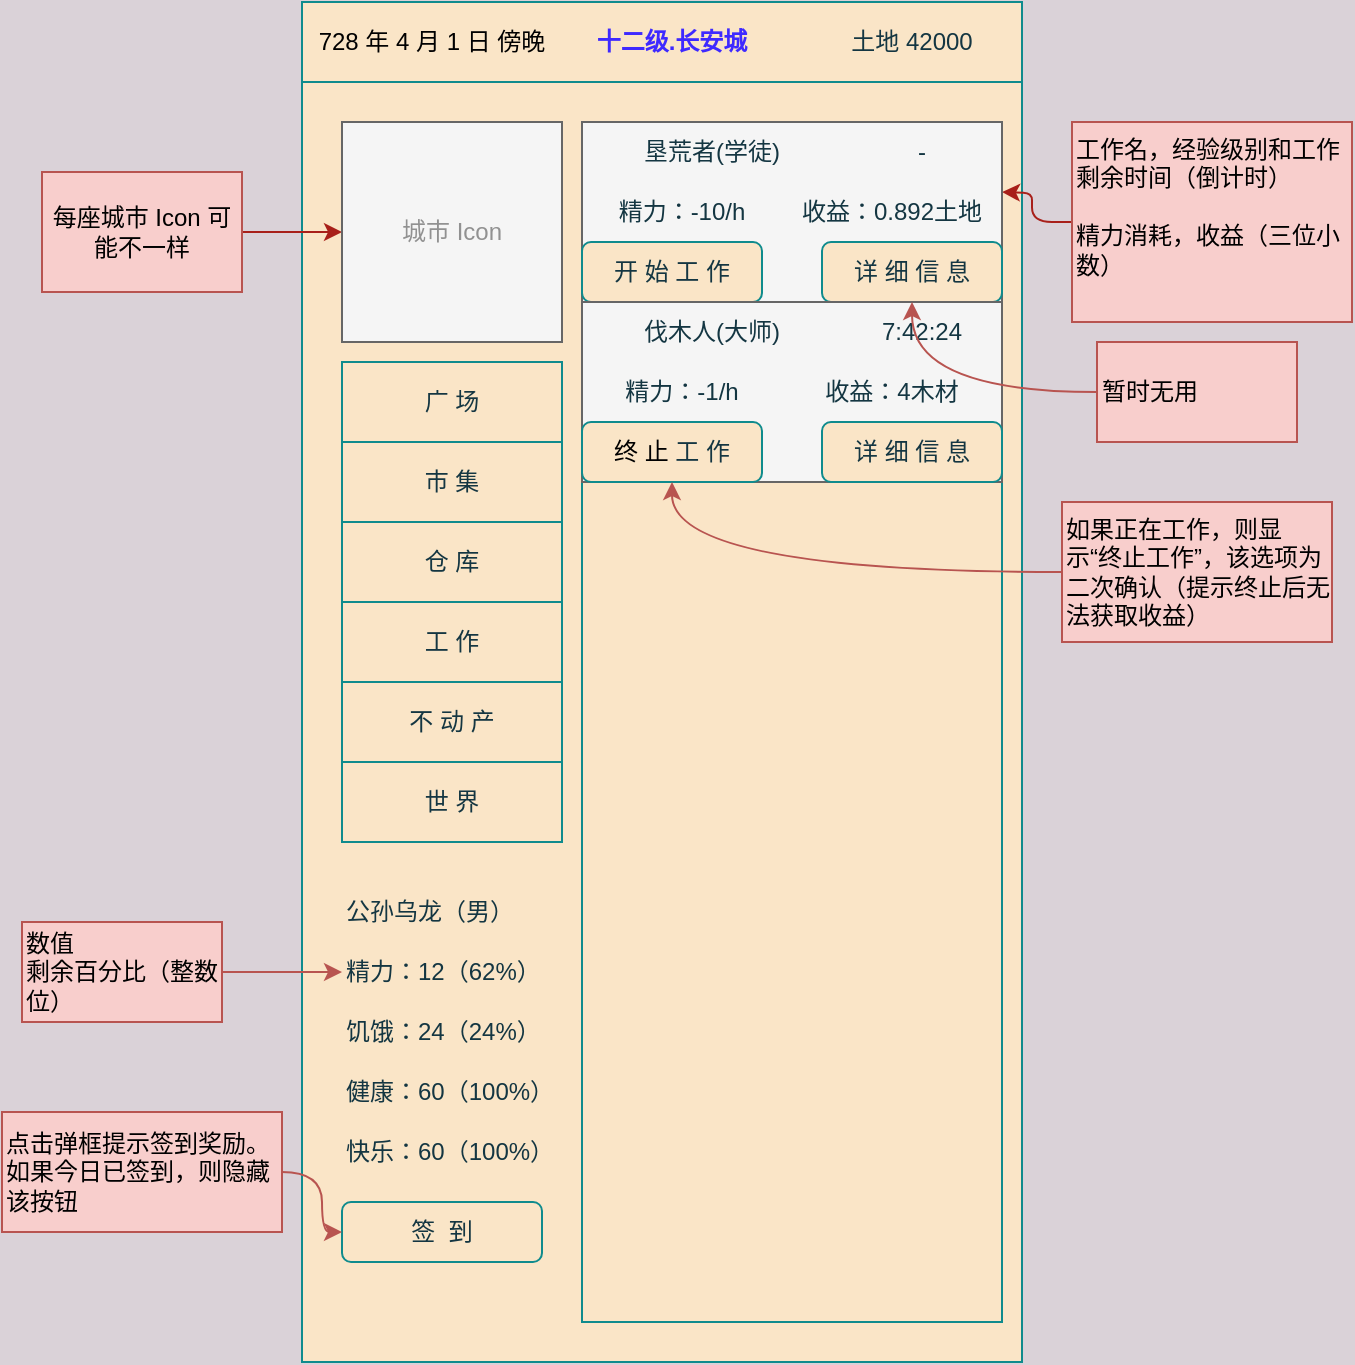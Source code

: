 <mxfile version="14.7.4" type="embed"><diagram id="jWq45m9Taf770IBTLP3y" name="第 1 页"><mxGraphModel dx="585" dy="663" grid="1" gridSize="10" guides="1" tooltips="1" connect="1" arrows="1" fold="1" page="1" pageScale="1" pageWidth="690" pageHeight="980" background="#DAD2D8" math="0" shadow="0"><root><mxCell id="0"/><mxCell id="1" parent="0"/><mxCell id="liFReSEdS2mjlkRS8NIn-1" value="" style="rounded=0;whiteSpace=wrap;html=1;fillColor=#FAE5C7;strokeColor=#0F8B8D;fontColor=#143642;" parent="1" vertex="1"><mxGeometry x="160" y="80" width="360" height="680" as="geometry"/></mxCell><mxCell id="liFReSEdS2mjlkRS8NIn-12" value="首页" parent="0" visible="0"/><mxCell id="liFReSEdS2mjlkRS8NIn-20" value="&lt;font color=&quot;#919191&quot;&gt;Logo&lt;/font&gt;" style="rounded=0;whiteSpace=wrap;html=1;sketch=0;strokeColor=#666666;fillColor=#f5f5f5;fontColor=#333333;" parent="liFReSEdS2mjlkRS8NIn-12" vertex="1"><mxGeometry x="230" y="140" width="220" height="110" as="geometry"/></mxCell><mxCell id="liFReSEdS2mjlkRS8NIn-13" value="首页.注册" parent="0" visible="0"/><mxCell id="liFReSEdS2mjlkRS8NIn-23" value="" style="rounded=0;whiteSpace=wrap;html=1;sketch=0;strokeColor=#0F8B8D;fillColor=#FAE5C7;fontColor=#143642;" parent="liFReSEdS2mjlkRS8NIn-13" vertex="1"><mxGeometry x="282.5" y="310" width="180" height="30" as="geometry"/></mxCell><mxCell id="liFReSEdS2mjlkRS8NIn-24" value="邮箱：" style="text;html=1;strokeColor=none;fillColor=none;align=center;verticalAlign=middle;whiteSpace=wrap;rounded=0;sketch=0;fontColor=#143642;" parent="liFReSEdS2mjlkRS8NIn-13" vertex="1"><mxGeometry x="190" y="310" width="80" height="30" as="geometry"/></mxCell><mxCell id="liFReSEdS2mjlkRS8NIn-25" value="" style="rounded=0;whiteSpace=wrap;html=1;sketch=0;strokeColor=#0F8B8D;fillColor=#FAE5C7;fontColor=#143642;" parent="liFReSEdS2mjlkRS8NIn-13" vertex="1"><mxGeometry x="282.5" y="360" width="180" height="30" as="geometry"/></mxCell><mxCell id="liFReSEdS2mjlkRS8NIn-26" value="密码：" style="text;html=1;strokeColor=none;fillColor=none;align=center;verticalAlign=middle;whiteSpace=wrap;rounded=0;sketch=0;fontColor=#143642;" parent="liFReSEdS2mjlkRS8NIn-13" vertex="1"><mxGeometry x="190" y="360" width="80" height="30" as="geometry"/></mxCell><mxCell id="liFReSEdS2mjlkRS8NIn-27" value="&lt;font color=&quot;#8c8c8c&quot;&gt;请再输入一遍密码&lt;/font&gt;" style="rounded=0;whiteSpace=wrap;html=1;sketch=0;strokeColor=#0F8B8D;fillColor=#FAE5C7;fontColor=#143642;align=left;" parent="liFReSEdS2mjlkRS8NIn-13" vertex="1"><mxGeometry x="282.5" y="410" width="180" height="30" as="geometry"/></mxCell><mxCell id="liFReSEdS2mjlkRS8NIn-28" value="密码确认：" style="text;html=1;strokeColor=none;fillColor=none;align=center;verticalAlign=middle;whiteSpace=wrap;rounded=0;sketch=0;fontColor=#143642;" parent="liFReSEdS2mjlkRS8NIn-13" vertex="1"><mxGeometry x="190" y="410" width="80" height="30" as="geometry"/></mxCell><mxCell id="liFReSEdS2mjlkRS8NIn-29" value="注 册" style="rounded=1;whiteSpace=wrap;html=1;sketch=0;strokeColor=#0F8B8D;fillColor=#FAE5C7;fontColor=#143642;" parent="liFReSEdS2mjlkRS8NIn-13" vertex="1"><mxGeometry x="230" y="660" width="100" height="30" as="geometry"/></mxCell><mxCell id="liFReSEdS2mjlkRS8NIn-30" value="我 要 登 录" style="rounded=1;whiteSpace=wrap;html=1;sketch=0;strokeColor=#0F8B8D;fillColor=#FAE5C7;fontColor=#143642;" parent="liFReSEdS2mjlkRS8NIn-13" vertex="1"><mxGeometry x="360" y="660" width="100" height="30" as="geometry"/></mxCell><mxCell id="268" value="" style="rounded=0;whiteSpace=wrap;html=1;sketch=0;strokeColor=#0F8B8D;fillColor=#FAE5C7;fontColor=#143642;" parent="liFReSEdS2mjlkRS8NIn-13" vertex="1"><mxGeometry x="282.5" y="510" width="207.5" height="30" as="geometry"/></mxCell><mxCell id="269" value="你的昵称：" style="text;html=1;strokeColor=none;fillColor=none;align=center;verticalAlign=middle;whiteSpace=wrap;rounded=0;sketch=0;fontColor=#143642;" parent="liFReSEdS2mjlkRS8NIn-13" vertex="1"><mxGeometry x="190" y="510" width="80" height="30" as="geometry"/></mxCell><mxCell id="271" value="北京城&amp;nbsp; &amp;nbsp; &amp;nbsp; &amp;nbsp;&amp;nbsp;" style="rounded=0;whiteSpace=wrap;html=1;sketch=0;strokeColor=#0F8B8D;fillColor=#FAE5C7;fontColor=#143642;align=center;" parent="liFReSEdS2mjlkRS8NIn-13" vertex="1"><mxGeometry x="282.5" y="560" width="207.5" height="30" as="geometry"/></mxCell><mxCell id="272" value="出生城市：" style="text;html=1;strokeColor=none;fillColor=none;align=center;verticalAlign=middle;whiteSpace=wrap;rounded=0;sketch=0;fontColor=#143642;" parent="liFReSEdS2mjlkRS8NIn-13" vertex="1"><mxGeometry x="190" y="560" width="80" height="30" as="geometry"/></mxCell><mxCell id="273" value="男性&amp;nbsp; &amp;nbsp; &amp;nbsp;&amp;nbsp;" style="rounded=0;whiteSpace=wrap;html=1;sketch=0;strokeColor=#0F8B8D;fillColor=#FAE5C7;fontColor=#143642;" parent="liFReSEdS2mjlkRS8NIn-13" vertex="1"><mxGeometry x="282.5" y="610" width="207.5" height="30" as="geometry"/></mxCell><mxCell id="274" value="性别：" style="text;html=1;strokeColor=none;fillColor=none;align=center;verticalAlign=middle;whiteSpace=wrap;rounded=0;sketch=0;fontColor=#143642;" parent="liFReSEdS2mjlkRS8NIn-13" vertex="1"><mxGeometry x="190" y="610" width="80" height="30" as="geometry"/></mxCell><mxCell id="275" style="edgeStyle=orthogonalEdgeStyle;curved=0;rounded=1;sketch=0;orthogonalLoop=1;jettySize=auto;html=1;strokeColor=#A8201A;fillColor=#FAE5C7;fontColor=#143642;" parent="liFReSEdS2mjlkRS8NIn-13" source="276" target="268" edge="1"><mxGeometry relative="1" as="geometry"/></mxCell><mxCell id="276" value="只支持中英文和 .&amp;nbsp;符号" style="text;html=1;strokeColor=#b85450;fillColor=#f8cecc;align=center;verticalAlign=middle;whiteSpace=wrap;rounded=0;sketch=0;" parent="liFReSEdS2mjlkRS8NIn-13" vertex="1"><mxGeometry x="560" y="510" width="80" height="30" as="geometry"/></mxCell><mxCell id="277" value="" style="triangle;whiteSpace=wrap;html=1;rounded=0;sketch=0;strokeColor=#0F8B8D;fillColor=#FAE5C7;fontColor=#143642;rotation=90;" parent="liFReSEdS2mjlkRS8NIn-13" vertex="1"><mxGeometry x="470" y="565" width="10" height="20" as="geometry"/></mxCell><mxCell id="278" style="edgeStyle=orthogonalEdgeStyle;curved=0;rounded=1;sketch=0;orthogonalLoop=1;jettySize=auto;html=1;strokeColor=#A8201A;fillColor=#FAE5C7;fontColor=#143642;" parent="liFReSEdS2mjlkRS8NIn-13" source="279" target="271" edge="1"><mxGeometry relative="1" as="geometry"/></mxCell><mxCell id="279" value="下拉框" style="text;html=1;strokeColor=#b85450;fillColor=#f8cecc;align=center;verticalAlign=middle;whiteSpace=wrap;rounded=0;sketch=0;" parent="liFReSEdS2mjlkRS8NIn-13" vertex="1"><mxGeometry x="560" y="560" width="80" height="30" as="geometry"/></mxCell><mxCell id="280" value="" style="triangle;whiteSpace=wrap;html=1;rounded=0;sketch=0;strokeColor=#0F8B8D;fillColor=#FAE5C7;fontColor=#143642;rotation=90;" parent="liFReSEdS2mjlkRS8NIn-13" vertex="1"><mxGeometry x="470" y="615" width="10" height="20" as="geometry"/></mxCell><mxCell id="281" value="&lt;font color=&quot;#707070&quot;&gt;请输入他人赠予的激活码&lt;/font&gt;" style="rounded=0;whiteSpace=wrap;html=1;sketch=0;strokeColor=#0F8B8D;fillColor=#FAE5C7;fontColor=#143642;align=left;" parent="liFReSEdS2mjlkRS8NIn-13" vertex="1"><mxGeometry x="282.5" y="460" width="207.5" height="30" as="geometry"/></mxCell><mxCell id="282" value="激活码：" style="text;html=1;strokeColor=none;fillColor=none;align=center;verticalAlign=middle;whiteSpace=wrap;rounded=0;sketch=0;fontColor=#143642;" parent="liFReSEdS2mjlkRS8NIn-13" vertex="1"><mxGeometry x="190" y="460" width="80" height="30" as="geometry"/></mxCell><mxCell id="liFReSEdS2mjlkRS8NIn-31" value="首页.登录" style="" parent="0" visible="0"/><mxCell id="liFReSEdS2mjlkRS8NIn-32" value="" style="rounded=0;whiteSpace=wrap;html=1;sketch=0;strokeColor=#0F8B8D;fillColor=#FAE5C7;fontColor=#143642;" parent="liFReSEdS2mjlkRS8NIn-31" vertex="1"><mxGeometry x="282.5" y="310" width="180" height="30" as="geometry"/></mxCell><mxCell id="liFReSEdS2mjlkRS8NIn-33" value="邮箱：" style="text;html=1;strokeColor=none;fillColor=none;align=center;verticalAlign=middle;whiteSpace=wrap;rounded=0;sketch=0;fontColor=#143642;" parent="liFReSEdS2mjlkRS8NIn-31" vertex="1"><mxGeometry x="190" y="310" width="80" height="30" as="geometry"/></mxCell><mxCell id="liFReSEdS2mjlkRS8NIn-34" value="" style="rounded=0;whiteSpace=wrap;html=1;sketch=0;strokeColor=#0F8B8D;fillColor=#FAE5C7;fontColor=#143642;" parent="liFReSEdS2mjlkRS8NIn-31" vertex="1"><mxGeometry x="282.5" y="360" width="180" height="30" as="geometry"/></mxCell><mxCell id="liFReSEdS2mjlkRS8NIn-35" value="密码：" style="text;html=1;strokeColor=none;fillColor=none;align=center;verticalAlign=middle;whiteSpace=wrap;rounded=0;sketch=0;fontColor=#143642;" parent="liFReSEdS2mjlkRS8NIn-31" vertex="1"><mxGeometry x="190" y="360" width="80" height="30" as="geometry"/></mxCell><mxCell id="liFReSEdS2mjlkRS8NIn-38" value="登 录" style="rounded=1;whiteSpace=wrap;html=1;sketch=0;strokeColor=#0F8B8D;fillColor=#FAE5C7;fontColor=#143642;" parent="liFReSEdS2mjlkRS8NIn-31" vertex="1"><mxGeometry x="230" y="665" width="100" height="30" as="geometry"/></mxCell><mxCell id="liFReSEdS2mjlkRS8NIn-39" value="&lt;span&gt;我 要&amp;nbsp;注 册&lt;/span&gt;" style="rounded=1;whiteSpace=wrap;html=1;sketch=0;strokeColor=#0F8B8D;fillColor=#FAE5C7;fontColor=#143642;" parent="liFReSEdS2mjlkRS8NIn-31" vertex="1"><mxGeometry x="360" y="665" width="100" height="30" as="geometry"/></mxCell><mxCell id="228" value="" style="rounded=0;whiteSpace=wrap;html=1;sketch=0;strokeColor=#0F8B8D;fillColor=#FAE5C7;fontColor=#143642;" parent="liFReSEdS2mjlkRS8NIn-31" vertex="1"><mxGeometry x="282.5" y="515" width="207.5" height="30" as="geometry"/></mxCell><mxCell id="229" value="你的昵称：" style="text;html=1;strokeColor=none;fillColor=none;align=center;verticalAlign=middle;whiteSpace=wrap;rounded=0;sketch=0;fontColor=#143642;" parent="liFReSEdS2mjlkRS8NIn-31" vertex="1"><mxGeometry x="190" y="515" width="80" height="30" as="geometry"/></mxCell><mxCell id="231" value="北京城&amp;nbsp; &amp;nbsp; &amp;nbsp; &amp;nbsp;&amp;nbsp;" style="rounded=0;whiteSpace=wrap;html=1;sketch=0;strokeColor=#0F8B8D;fillColor=#FAE5C7;fontColor=#143642;align=center;" parent="liFReSEdS2mjlkRS8NIn-31" vertex="1"><mxGeometry x="282.5" y="565" width="207.5" height="30" as="geometry"/></mxCell><mxCell id="232" value="出生城市：" style="text;html=1;strokeColor=none;fillColor=none;align=center;verticalAlign=middle;whiteSpace=wrap;rounded=0;sketch=0;fontColor=#143642;" parent="liFReSEdS2mjlkRS8NIn-31" vertex="1"><mxGeometry x="190" y="565" width="80" height="30" as="geometry"/></mxCell><mxCell id="233" value="男性&amp;nbsp; &amp;nbsp; &amp;nbsp;&amp;nbsp;" style="rounded=0;whiteSpace=wrap;html=1;sketch=0;strokeColor=#0F8B8D;fillColor=#FAE5C7;fontColor=#143642;" parent="liFReSEdS2mjlkRS8NIn-31" vertex="1"><mxGeometry x="282.5" y="615" width="207.5" height="30" as="geometry"/></mxCell><mxCell id="234" value="性别：" style="text;html=1;strokeColor=none;fillColor=none;align=center;verticalAlign=middle;whiteSpace=wrap;rounded=0;sketch=0;fontColor=#143642;" parent="liFReSEdS2mjlkRS8NIn-31" vertex="1"><mxGeometry x="190" y="615" width="80" height="30" as="geometry"/></mxCell><mxCell id="235" style="edgeStyle=orthogonalEdgeStyle;curved=0;rounded=1;sketch=0;orthogonalLoop=1;jettySize=auto;html=1;strokeColor=#A8201A;fillColor=#FAE5C7;fontColor=#143642;" parent="liFReSEdS2mjlkRS8NIn-31" source="236" target="228" edge="1"><mxGeometry relative="1" as="geometry"/></mxCell><mxCell id="236" value="只支持中英文和 .&amp;nbsp;符号" style="text;html=1;strokeColor=#b85450;fillColor=#f8cecc;align=center;verticalAlign=middle;whiteSpace=wrap;rounded=0;sketch=0;" parent="liFReSEdS2mjlkRS8NIn-31" vertex="1"><mxGeometry x="560" y="515" width="80" height="30" as="geometry"/></mxCell><mxCell id="237" value="" style="triangle;whiteSpace=wrap;html=1;rounded=0;sketch=0;strokeColor=#0F8B8D;fillColor=#FAE5C7;fontColor=#143642;rotation=90;" parent="liFReSEdS2mjlkRS8NIn-31" vertex="1"><mxGeometry x="470" y="570" width="10" height="20" as="geometry"/></mxCell><mxCell id="238" style="edgeStyle=orthogonalEdgeStyle;curved=0;rounded=1;sketch=0;orthogonalLoop=1;jettySize=auto;html=1;strokeColor=#A8201A;fillColor=#FAE5C7;fontColor=#143642;" parent="liFReSEdS2mjlkRS8NIn-31" source="239" target="231" edge="1"><mxGeometry relative="1" as="geometry"/></mxCell><mxCell id="239" value="下拉框" style="text;html=1;strokeColor=#b85450;fillColor=#f8cecc;align=center;verticalAlign=middle;whiteSpace=wrap;rounded=0;sketch=0;" parent="liFReSEdS2mjlkRS8NIn-31" vertex="1"><mxGeometry x="560" y="565" width="80" height="30" as="geometry"/></mxCell><mxCell id="240" value="" style="triangle;whiteSpace=wrap;html=1;rounded=0;sketch=0;strokeColor=#0F8B8D;fillColor=#FAE5C7;fontColor=#143642;rotation=90;" parent="liFReSEdS2mjlkRS8NIn-31" vertex="1"><mxGeometry x="470" y="620" width="10" height="20" as="geometry"/></mxCell><mxCell id="241" value="&lt;font color=&quot;#707070&quot;&gt;请输入他人赠予的激活码&lt;/font&gt;" style="rounded=0;whiteSpace=wrap;html=1;sketch=0;strokeColor=#0F8B8D;fillColor=#FAE5C7;fontColor=#143642;align=left;" parent="liFReSEdS2mjlkRS8NIn-31" vertex="1"><mxGeometry x="282.5" y="465" width="207.5" height="30" as="geometry"/></mxCell><mxCell id="242" value="激活码：" style="text;html=1;strokeColor=none;fillColor=none;align=center;verticalAlign=middle;whiteSpace=wrap;rounded=0;sketch=0;fontColor=#143642;" parent="liFReSEdS2mjlkRS8NIn-31" vertex="1"><mxGeometry x="190" y="465" width="80" height="30" as="geometry"/></mxCell><mxCell id="243" value="" style="whiteSpace=wrap;html=1;aspect=fixed;labelBackgroundColor=#BD96FF;textOpacity=20;fillColor=#fff2cc;strokeColor=#d6b656;" parent="liFReSEdS2mjlkRS8NIn-31" vertex="1"><mxGeometry x="284.5" y="415" width="20" height="20" as="geometry"/></mxCell><mxCell id="244" value="首次游玩本游戏" style="text;html=1;strokeColor=none;fillColor=none;align=left;verticalAlign=middle;whiteSpace=wrap;rounded=0;fontColor=#1F1F1F;" parent="liFReSEdS2mjlkRS8NIn-31" vertex="1"><mxGeometry x="327.5" y="415" width="122.5" height="20" as="geometry"/></mxCell><mxCell id="245" value="" style="verticalLabelPosition=bottom;verticalAlign=top;html=1;shape=mxgraph.basic.tick;labelBackgroundColor=#BD96FF;fontColor=#1F1F1F;" parent="liFReSEdS2mjlkRS8NIn-31" vertex="1"><mxGeometry x="282.5" y="415" width="22" height="20" as="geometry"/></mxCell><mxCell id="246" style="edgeStyle=orthogonalEdgeStyle;rounded=0;orthogonalLoop=1;jettySize=auto;html=1;fontColor=#1F1F1F;" parent="liFReSEdS2mjlkRS8NIn-31" source="247" target="244" edge="1"><mxGeometry relative="1" as="geometry"/></mxCell><mxCell id="247" value="勾选本项，显示下列项目" style="text;html=1;strokeColor=#b85450;fillColor=#f8cecc;align=center;verticalAlign=middle;whiteSpace=wrap;rounded=0;sketch=0;" parent="liFReSEdS2mjlkRS8NIn-31" vertex="1"><mxGeometry x="540" y="410" width="80" height="30" as="geometry"/></mxCell><mxCell id="liFReSEdS2mjlkRS8NIn-40" value="开始页" parent="0" visible="0"/><mxCell id="7vL6fOs8hRScU_4NojgC-194" value="" style="rounded=1;whiteSpace=wrap;html=1;fillColor=#f5f5f5;strokeColor=#666666;fontColor=#333333;" parent="liFReSEdS2mjlkRS8NIn-40" vertex="1"><mxGeometry x="285" y="130" width="120" height="120" as="geometry"/></mxCell><mxCell id="7vL6fOs8hRScU_4NojgC-195" value="头像" style="ellipse;whiteSpace=wrap;html=1;aspect=fixed;" parent="liFReSEdS2mjlkRS8NIn-40" vertex="1"><mxGeometry x="305" y="150" width="80" height="80" as="geometry"/></mxCell><mxCell id="7vL6fOs8hRScU_4NojgC-196" value="" style="rounded=0;whiteSpace=wrap;html=1;sketch=0;strokeColor=#0F8B8D;fillColor=#FAE5C7;fontColor=#143642;" parent="liFReSEdS2mjlkRS8NIn-40" vertex="1"><mxGeometry x="160" y="80" width="360" height="40" as="geometry"/></mxCell><mxCell id="7vL6fOs8hRScU_4NojgC-197" value="&lt;font color=&quot;#000000&quot;&gt;728&amp;nbsp;年 4&amp;nbsp;月 1&amp;nbsp;日&amp;nbsp;傍晚&lt;/font&gt;" style="text;html=1;strokeColor=none;fillColor=none;align=center;verticalAlign=middle;whiteSpace=wrap;rounded=0;sketch=0;fontColor=#143642;" parent="liFReSEdS2mjlkRS8NIn-40" vertex="1"><mxGeometry x="160" y="80" width="130" height="40" as="geometry"/></mxCell><mxCell id="7vL6fOs8hRScU_4NojgC-198" value="土地 42000" style="text;html=1;strokeColor=none;fillColor=none;align=center;verticalAlign=middle;whiteSpace=wrap;rounded=0;sketch=0;fontColor=#143642;" parent="liFReSEdS2mjlkRS8NIn-40" vertex="1"><mxGeometry x="410" y="80" width="110" height="40" as="geometry"/></mxCell><mxCell id="7vL6fOs8hRScU_4NojgC-199" value="&lt;font color=&quot;#3e29ff&quot;&gt;&lt;b&gt;灵魂诞生之地&lt;/b&gt;&lt;/font&gt;" style="text;html=1;strokeColor=none;fillColor=none;align=center;verticalAlign=middle;whiteSpace=wrap;rounded=0;sketch=0;fontColor=#143642;" parent="liFReSEdS2mjlkRS8NIn-40" vertex="1"><mxGeometry x="285" y="80" width="125" height="40" as="geometry"/></mxCell><mxCell id="7vL6fOs8hRScU_4NojgC-201" style="edgeStyle=orthogonalEdgeStyle;rounded=0;orthogonalLoop=1;jettySize=auto;html=1;fillColor=#f8cecc;strokeColor=#b85450;curved=1;" parent="liFReSEdS2mjlkRS8NIn-40" source="7vL6fOs8hRScU_4NojgC-200" target="7vL6fOs8hRScU_4NojgC-194" edge="1"><mxGeometry relative="1" as="geometry"/></mxCell><mxCell id="7vL6fOs8hRScU_4NojgC-200" value="玩家选择头像" style="text;html=1;strokeColor=#b85450;fillColor=#f8cecc;align=center;verticalAlign=middle;whiteSpace=wrap;rounded=0;sketch=0;" parent="liFReSEdS2mjlkRS8NIn-40" vertex="1"><mxGeometry x="540" y="165" width="120" height="50" as="geometry"/></mxCell><mxCell id="liFReSEdS2mjlkRS8NIn-145" value="本地.背景" parent="0"/><mxCell id="liFReSEdS2mjlkRS8NIn-146" value="" style="rounded=0;whiteSpace=wrap;html=1;sketch=0;strokeColor=#0F8B8D;fillColor=#FAE5C7;fontColor=#143642;" parent="liFReSEdS2mjlkRS8NIn-145" vertex="1"><mxGeometry x="160" y="80" width="360" height="40" as="geometry"/></mxCell><mxCell id="liFReSEdS2mjlkRS8NIn-147" value="&lt;font color=&quot;#000000&quot;&gt;728&amp;nbsp;年 4&amp;nbsp;月 1&amp;nbsp;日&amp;nbsp;傍晚&lt;/font&gt;" style="text;html=1;strokeColor=none;fillColor=none;align=center;verticalAlign=middle;whiteSpace=wrap;rounded=0;sketch=0;fontColor=#143642;" parent="liFReSEdS2mjlkRS8NIn-145" vertex="1"><mxGeometry x="160" y="80" width="130" height="40" as="geometry"/></mxCell><mxCell id="liFReSEdS2mjlkRS8NIn-148" style="edgeStyle=orthogonalEdgeStyle;curved=0;rounded=1;sketch=0;orthogonalLoop=1;jettySize=auto;html=1;strokeColor=#A8201A;fillColor=#FAE5C7;fontColor=#143642;" parent="liFReSEdS2mjlkRS8NIn-145" source="liFReSEdS2mjlkRS8NIn-149" target="liFReSEdS2mjlkRS8NIn-152" edge="1"><mxGeometry relative="1" as="geometry"/></mxCell><mxCell id="liFReSEdS2mjlkRS8NIn-149" value="每座城市&amp;nbsp;Icon 可能不一样" style="text;html=1;strokeColor=#b85450;fillColor=#f8cecc;align=center;verticalAlign=middle;whiteSpace=wrap;rounded=0;sketch=0;" parent="liFReSEdS2mjlkRS8NIn-145" vertex="1"><mxGeometry x="30" y="165" width="100" height="60" as="geometry"/></mxCell><mxCell id="liFReSEdS2mjlkRS8NIn-151" value="&lt;b&gt;&lt;font color=&quot;#3e29ff&quot;&gt;十二级.长安城&lt;/font&gt;&lt;/b&gt;" style="text;html=1;strokeColor=none;fillColor=none;align=center;verticalAlign=middle;whiteSpace=wrap;rounded=0;sketch=0;fontColor=#143642;" parent="liFReSEdS2mjlkRS8NIn-145" vertex="1"><mxGeometry x="400" y="80" width="120" height="40" as="geometry"/></mxCell><mxCell id="liFReSEdS2mjlkRS8NIn-152" value="&lt;font color=&quot;#919191&quot;&gt;城市&amp;nbsp;Icon&lt;br&gt;&lt;/font&gt;" style="rounded=0;whiteSpace=wrap;html=1;sketch=0;strokeColor=#666666;fillColor=#f5f5f5;fontColor=#333333;" parent="liFReSEdS2mjlkRS8NIn-145" vertex="1"><mxGeometry x="180" y="140" width="110" height="110" as="geometry"/></mxCell><mxCell id="liFReSEdS2mjlkRS8NIn-153" value="广 场" style="rounded=0;whiteSpace=wrap;html=1;sketch=0;strokeColor=#0F8B8D;fillColor=#FAE5C7;fontColor=#143642;" parent="liFReSEdS2mjlkRS8NIn-145" vertex="1"><mxGeometry x="180" y="260" width="110" height="40" as="geometry"/></mxCell><mxCell id="liFReSEdS2mjlkRS8NIn-154" value="市 集" style="rounded=0;whiteSpace=wrap;html=1;sketch=0;strokeColor=#0F8B8D;fillColor=#FAE5C7;fontColor=#143642;" parent="liFReSEdS2mjlkRS8NIn-145" vertex="1"><mxGeometry x="180" y="300" width="110" height="40" as="geometry"/></mxCell><mxCell id="liFReSEdS2mjlkRS8NIn-157" value="仓 库" style="rounded=0;whiteSpace=wrap;html=1;sketch=0;strokeColor=#0F8B8D;fillColor=#FAE5C7;fontColor=#143642;" parent="liFReSEdS2mjlkRS8NIn-145" vertex="1"><mxGeometry x="180" y="340" width="110" height="40" as="geometry"/></mxCell><mxCell id="liFReSEdS2mjlkRS8NIn-158" value="工 作" style="rounded=0;whiteSpace=wrap;html=1;sketch=0;strokeColor=#0F8B8D;fillColor=#FAE5C7;fontColor=#143642;" parent="liFReSEdS2mjlkRS8NIn-145" vertex="1"><mxGeometry x="180" y="380" width="110" height="40" as="geometry"/></mxCell><mxCell id="32" value="不 动 产" style="rounded=0;whiteSpace=wrap;html=1;sketch=0;strokeColor=#0F8B8D;fillColor=#FAE5C7;fontColor=#143642;" parent="liFReSEdS2mjlkRS8NIn-145" vertex="1"><mxGeometry x="180" y="420" width="110" height="40" as="geometry"/></mxCell><mxCell id="61" value="精力：12（62%）" style="text;html=1;strokeColor=none;fillColor=none;align=left;verticalAlign=middle;whiteSpace=wrap;rounded=0;sketch=0;fontColor=#143642;" parent="liFReSEdS2mjlkRS8NIn-145" vertex="1"><mxGeometry x="180" y="550" width="110" height="30" as="geometry"/></mxCell><mxCell id="62" value="饥饿：24（24%）" style="text;html=1;strokeColor=none;fillColor=none;align=left;verticalAlign=middle;whiteSpace=wrap;rounded=0;sketch=0;fontColor=#143642;" parent="liFReSEdS2mjlkRS8NIn-145" vertex="1"><mxGeometry x="180" y="580" width="110" height="30" as="geometry"/></mxCell><mxCell id="64" style="edgeStyle=orthogonalEdgeStyle;rounded=0;orthogonalLoop=1;jettySize=auto;html=1;fillColor=#f8cecc;strokeColor=#b85450;" parent="liFReSEdS2mjlkRS8NIn-145" source="63" target="61" edge="1"><mxGeometry relative="1" as="geometry"/></mxCell><mxCell id="63" value="数值&lt;br&gt;剩余百分比（整数位）" style="text;html=1;strokeColor=#b85450;fillColor=#f8cecc;align=left;verticalAlign=middle;whiteSpace=wrap;rounded=0;sketch=0;" parent="liFReSEdS2mjlkRS8NIn-145" vertex="1"><mxGeometry x="20" y="540" width="100" height="50" as="geometry"/></mxCell><mxCell id="65" value="健康：60（100%）" style="text;html=1;strokeColor=none;fillColor=none;align=left;verticalAlign=middle;whiteSpace=wrap;rounded=0;sketch=0;fontColor=#143642;" parent="liFReSEdS2mjlkRS8NIn-145" vertex="1"><mxGeometry x="180" y="610" width="110" height="30" as="geometry"/></mxCell><mxCell id="67" value="公孙乌龙（男）" style="text;html=1;strokeColor=none;fillColor=none;align=left;verticalAlign=middle;whiteSpace=wrap;rounded=0;sketch=0;fontColor=#143642;" parent="liFReSEdS2mjlkRS8NIn-145" vertex="1"><mxGeometry x="180" y="520" width="110" height="30" as="geometry"/></mxCell><mxCell id="7vL6fOs8hRScU_4NojgC-202" value="签&amp;nbsp; 到" style="rounded=1;whiteSpace=wrap;html=1;sketch=0;strokeColor=#0F8B8D;fillColor=#FAE5C7;fontColor=#143642;" parent="liFReSEdS2mjlkRS8NIn-145" vertex="1"><mxGeometry x="180" y="680" width="100" height="30" as="geometry"/></mxCell><mxCell id="7vL6fOs8hRScU_4NojgC-204" style="edgeStyle=orthogonalEdgeStyle;curved=1;rounded=0;orthogonalLoop=1;jettySize=auto;html=1;fillColor=#f8cecc;strokeColor=#b85450;" parent="liFReSEdS2mjlkRS8NIn-145" source="7vL6fOs8hRScU_4NojgC-203" target="7vL6fOs8hRScU_4NojgC-202" edge="1"><mxGeometry relative="1" as="geometry"/></mxCell><mxCell id="7vL6fOs8hRScU_4NojgC-203" value="点击弹框提示签到奖励。&lt;br&gt;如果今日已签到，则隐藏该按钮" style="text;html=1;strokeColor=#b85450;fillColor=#f8cecc;align=left;verticalAlign=middle;whiteSpace=wrap;rounded=0;sketch=0;" parent="liFReSEdS2mjlkRS8NIn-145" vertex="1"><mxGeometry x="10" y="635" width="140" height="60" as="geometry"/></mxCell><mxCell id="288" value="快乐：60（100%）" style="text;html=1;strokeColor=none;fillColor=none;align=left;verticalAlign=middle;whiteSpace=wrap;rounded=0;sketch=0;fontColor=#143642;" parent="liFReSEdS2mjlkRS8NIn-145" vertex="1"><mxGeometry x="180" y="640" width="110" height="30" as="geometry"/></mxCell><mxCell id="327" value="世 界" style="rounded=0;whiteSpace=wrap;html=1;sketch=0;strokeColor=#0F8B8D;fillColor=#FAE5C7;fontColor=#143642;" parent="liFReSEdS2mjlkRS8NIn-145" vertex="1"><mxGeometry x="180" y="460" width="110" height="40" as="geometry"/></mxCell><mxCell id="liFReSEdS2mjlkRS8NIn-59" value="本地.广场(默认页)" style="" parent="0" visible="0"/><mxCell id="liFReSEdS2mjlkRS8NIn-177" value="" style="rounded=0;whiteSpace=wrap;html=1;sketch=0;strokeColor=#0F8B8D;fillColor=#FAE5C7;fontColor=#143642;" parent="liFReSEdS2mjlkRS8NIn-59" vertex="1"><mxGeometry x="300" y="300" width="210" height="440" as="geometry"/></mxCell><mxCell id="liFReSEdS2mjlkRS8NIn-178" value="" style="group" parent="liFReSEdS2mjlkRS8NIn-59" vertex="1" connectable="0"><mxGeometry x="300" y="300" width="210" height="50" as="geometry"/></mxCell><mxCell id="liFReSEdS2mjlkRS8NIn-179" value="今天是荒野余生发布的第一天哟！" style="rounded=0;whiteSpace=wrap;html=1;sketch=0;strokeColor=#0F8B8D;fillColor=#FAE5C7;fontColor=#143642;align=left;verticalAlign=top;" parent="liFReSEdS2mjlkRS8NIn-178" vertex="1"><mxGeometry width="210" height="50" as="geometry"/></mxCell><mxCell id="liFReSEdS2mjlkRS8NIn-180" value="喝彩(42)" style="text;html=1;strokeColor=none;fillColor=none;align=center;verticalAlign=middle;whiteSpace=wrap;rounded=0;sketch=0;fontColor=#143642;" parent="liFReSEdS2mjlkRS8NIn-178" vertex="1"><mxGeometry x="10" y="23.333" width="55" height="26.667" as="geometry"/></mxCell><mxCell id="liFReSEdS2mjlkRS8NIn-181" value="嘘声(0)" style="text;html=1;strokeColor=none;fillColor=none;align=center;verticalAlign=middle;whiteSpace=wrap;rounded=0;sketch=0;fontColor=#143642;" parent="liFReSEdS2mjlkRS8NIn-178" vertex="1"><mxGeometry x="140" y="23.333" width="55" height="26.667" as="geometry"/></mxCell><mxCell id="liFReSEdS2mjlkRS8NIn-182" value="" style="group" parent="liFReSEdS2mjlkRS8NIn-59" vertex="1" connectable="0"><mxGeometry x="300" y="350" width="210" height="80" as="geometry"/></mxCell><mxCell id="liFReSEdS2mjlkRS8NIn-183" value="自从我来到这里，我发现在座的各位，就没一个好人，哼╭(╯^╰)╮！我看你们都是觊觎我的地产。" style="rounded=0;whiteSpace=wrap;html=1;sketch=0;strokeColor=#0F8B8D;fillColor=#FAE5C7;fontColor=#143642;align=left;verticalAlign=top;" parent="liFReSEdS2mjlkRS8NIn-182" vertex="1"><mxGeometry width="210" height="80" as="geometry"/></mxCell><mxCell id="liFReSEdS2mjlkRS8NIn-184" value="喝彩(42)" style="text;html=1;strokeColor=none;fillColor=none;align=center;verticalAlign=middle;whiteSpace=wrap;rounded=0;sketch=0;fontColor=#143642;" parent="liFReSEdS2mjlkRS8NIn-182" vertex="1"><mxGeometry x="10" y="53.333" width="55" height="26.667" as="geometry"/></mxCell><mxCell id="liFReSEdS2mjlkRS8NIn-185" value="嘘声(0)" style="text;html=1;strokeColor=none;fillColor=none;align=center;verticalAlign=middle;whiteSpace=wrap;rounded=0;sketch=0;fontColor=#143642;" parent="liFReSEdS2mjlkRS8NIn-182" vertex="1"><mxGeometry x="140" y="53.333" width="55" height="26.667" as="geometry"/></mxCell><mxCell id="liFReSEdS2mjlkRS8NIn-186" style="edgeStyle=orthogonalEdgeStyle;curved=0;rounded=1;sketch=0;orthogonalLoop=1;jettySize=auto;html=1;strokeColor=#A8201A;fillColor=#FAE5C7;fontColor=#143642;" parent="liFReSEdS2mjlkRS8NIn-59" source="liFReSEdS2mjlkRS8NIn-188" target="liFReSEdS2mjlkRS8NIn-179" edge="1"><mxGeometry relative="1" as="geometry"/></mxCell><mxCell id="liFReSEdS2mjlkRS8NIn-187" style="edgeStyle=orthogonalEdgeStyle;curved=0;rounded=1;sketch=0;orthogonalLoop=1;jettySize=auto;html=1;strokeColor=#A8201A;fillColor=#FAE5C7;fontColor=#143642;" parent="liFReSEdS2mjlkRS8NIn-59" source="liFReSEdS2mjlkRS8NIn-188" target="liFReSEdS2mjlkRS8NIn-183" edge="1"><mxGeometry relative="1" as="geometry"/></mxCell><mxCell id="liFReSEdS2mjlkRS8NIn-188" value="玩家可以在这里演讲，消耗精力，会被别的玩家看到" style="text;html=1;strokeColor=#b85450;fillColor=#f8cecc;align=center;verticalAlign=middle;whiteSpace=wrap;rounded=0;sketch=0;" parent="liFReSEdS2mjlkRS8NIn-59" vertex="1"><mxGeometry x="570" y="310" width="100" height="80" as="geometry"/></mxCell><mxCell id="liFReSEdS2mjlkRS8NIn-189" value="我 要 演 讲" style="rounded=1;whiteSpace=wrap;html=1;sketch=0;strokeColor=#0F8B8D;fillColor=#FAE5C7;fontColor=#143642;align=center;" parent="liFReSEdS2mjlkRS8NIn-59" vertex="1"><mxGeometry x="310" y="265" width="190" height="30" as="geometry"/></mxCell><mxCell id="liFReSEdS2mjlkRS8NIn-190" style="edgeStyle=orthogonalEdgeStyle;curved=0;rounded=1;sketch=0;orthogonalLoop=1;jettySize=auto;html=1;strokeColor=#A8201A;fillColor=#FAE5C7;fontColor=#143642;" parent="liFReSEdS2mjlkRS8NIn-59" source="liFReSEdS2mjlkRS8NIn-191" target="liFReSEdS2mjlkRS8NIn-192" edge="1"><mxGeometry relative="1" as="geometry"/></mxCell><mxCell id="liFReSEdS2mjlkRS8NIn-191" value="如果还有，可以往下翻。&lt;br&gt;如果没了，就显示：&lt;span style=&quot;color: rgb(133 , 133 , 133)&quot;&gt;到尽头啦！&lt;/span&gt;" style="text;html=1;strokeColor=#b85450;fillColor=#f8cecc;align=center;verticalAlign=middle;whiteSpace=wrap;rounded=0;sketch=0;" parent="liFReSEdS2mjlkRS8NIn-59" vertex="1"><mxGeometry x="540" y="650" width="150" height="80" as="geometry"/></mxCell><mxCell id="liFReSEdS2mjlkRS8NIn-192" value="&lt;font color=&quot;#858585&quot;&gt;后面还有，翻翻看？&lt;/font&gt;" style="text;html=1;strokeColor=none;fillColor=none;align=center;verticalAlign=middle;whiteSpace=wrap;rounded=0;sketch=0;fontColor=#143642;" parent="liFReSEdS2mjlkRS8NIn-59" vertex="1"><mxGeometry x="320" y="700" width="180" height="30" as="geometry"/></mxCell><mxCell id="liFReSEdS2mjlkRS8NIn-193" value="" style="rounded=0;whiteSpace=wrap;html=1;sketch=0;strokeColor=#0F8B8D;fillColor=#FAE5C7;fontColor=#143642;" parent="liFReSEdS2mjlkRS8NIn-59" vertex="1"><mxGeometry x="300" y="300" width="210" height="440" as="geometry"/></mxCell><mxCell id="liFReSEdS2mjlkRS8NIn-194" value="" style="group" parent="liFReSEdS2mjlkRS8NIn-59" vertex="1" connectable="0"><mxGeometry x="300" y="300" width="210" height="50" as="geometry"/></mxCell><mxCell id="liFReSEdS2mjlkRS8NIn-195" value="今天是荒野余生发布的第一天哟！" style="rounded=0;whiteSpace=wrap;html=1;sketch=0;strokeColor=#0F8B8D;fillColor=#FAE5C7;fontColor=#143642;align=left;verticalAlign=top;" parent="liFReSEdS2mjlkRS8NIn-194" vertex="1"><mxGeometry width="210" height="50" as="geometry"/></mxCell><mxCell id="liFReSEdS2mjlkRS8NIn-196" value="喝彩(42)" style="text;html=1;strokeColor=none;fillColor=none;align=center;verticalAlign=middle;whiteSpace=wrap;rounded=0;sketch=0;fontColor=#143642;" parent="liFReSEdS2mjlkRS8NIn-194" vertex="1"><mxGeometry x="10" y="23.333" width="55" height="26.667" as="geometry"/></mxCell><mxCell id="liFReSEdS2mjlkRS8NIn-197" value="嘘声(0)" style="text;html=1;strokeColor=none;fillColor=none;align=center;verticalAlign=middle;whiteSpace=wrap;rounded=0;sketch=0;fontColor=#143642;" parent="liFReSEdS2mjlkRS8NIn-194" vertex="1"><mxGeometry x="140" y="23.333" width="55" height="26.667" as="geometry"/></mxCell><mxCell id="liFReSEdS2mjlkRS8NIn-198" value="" style="group" parent="liFReSEdS2mjlkRS8NIn-59" vertex="1" connectable="0"><mxGeometry x="300" y="350" width="210" height="80" as="geometry"/></mxCell><mxCell id="liFReSEdS2mjlkRS8NIn-199" value="自从我来到这里，我发现在座的各位，就没一个好人，哼╭(╯^╰)╮！我看你们都是觊觎我的地产。" style="rounded=0;whiteSpace=wrap;html=1;sketch=0;strokeColor=#0F8B8D;fillColor=#FAE5C7;fontColor=#143642;align=left;verticalAlign=top;" parent="liFReSEdS2mjlkRS8NIn-198" vertex="1"><mxGeometry width="210" height="80" as="geometry"/></mxCell><mxCell id="liFReSEdS2mjlkRS8NIn-200" value="喝彩(42)" style="text;html=1;strokeColor=none;fillColor=none;align=center;verticalAlign=middle;whiteSpace=wrap;rounded=0;sketch=0;fontColor=#143642;" parent="liFReSEdS2mjlkRS8NIn-198" vertex="1"><mxGeometry x="10" y="53.333" width="55" height="26.667" as="geometry"/></mxCell><mxCell id="liFReSEdS2mjlkRS8NIn-201" value="嘘声(0)" style="text;html=1;strokeColor=none;fillColor=none;align=center;verticalAlign=middle;whiteSpace=wrap;rounded=0;sketch=0;fontColor=#143642;" parent="liFReSEdS2mjlkRS8NIn-198" vertex="1"><mxGeometry x="140" y="53.333" width="55" height="26.667" as="geometry"/></mxCell><mxCell id="liFReSEdS2mjlkRS8NIn-202" style="edgeStyle=orthogonalEdgeStyle;curved=0;rounded=1;sketch=0;orthogonalLoop=1;jettySize=auto;html=1;strokeColor=#A8201A;fillColor=#FAE5C7;fontColor=#143642;" parent="liFReSEdS2mjlkRS8NIn-59" source="liFReSEdS2mjlkRS8NIn-204" target="liFReSEdS2mjlkRS8NIn-195" edge="1"><mxGeometry relative="1" as="geometry"/></mxCell><mxCell id="liFReSEdS2mjlkRS8NIn-203" style="edgeStyle=orthogonalEdgeStyle;curved=0;rounded=1;sketch=0;orthogonalLoop=1;jettySize=auto;html=1;strokeColor=#A8201A;fillColor=#FAE5C7;fontColor=#143642;" parent="liFReSEdS2mjlkRS8NIn-59" source="liFReSEdS2mjlkRS8NIn-204" target="liFReSEdS2mjlkRS8NIn-199" edge="1"><mxGeometry relative="1" as="geometry"/></mxCell><mxCell id="liFReSEdS2mjlkRS8NIn-204" value="玩家可以在这里演讲，消耗精力，会被别的玩家看到" style="text;html=1;strokeColor=#b85450;fillColor=#f8cecc;align=center;verticalAlign=middle;whiteSpace=wrap;rounded=0;sketch=0;" parent="liFReSEdS2mjlkRS8NIn-59" vertex="1"><mxGeometry x="570" y="310" width="100" height="80" as="geometry"/></mxCell><mxCell id="liFReSEdS2mjlkRS8NIn-205" value="我 要 演 讲" style="rounded=1;whiteSpace=wrap;html=1;sketch=0;strokeColor=#0F8B8D;fillColor=#FAE5C7;fontColor=#143642;align=center;" parent="liFReSEdS2mjlkRS8NIn-59" vertex="1"><mxGeometry x="310" y="265" width="190" height="30" as="geometry"/></mxCell><mxCell id="liFReSEdS2mjlkRS8NIn-206" style="edgeStyle=orthogonalEdgeStyle;curved=0;rounded=1;sketch=0;orthogonalLoop=1;jettySize=auto;html=1;strokeColor=#A8201A;fillColor=#FAE5C7;fontColor=#143642;" parent="liFReSEdS2mjlkRS8NIn-59" source="liFReSEdS2mjlkRS8NIn-207" target="liFReSEdS2mjlkRS8NIn-208" edge="1"><mxGeometry relative="1" as="geometry"/></mxCell><mxCell id="liFReSEdS2mjlkRS8NIn-207" value="如果还有，可以往下翻。&lt;br&gt;如果没了，就显示：&lt;span style=&quot;color: rgb(133 , 133 , 133)&quot;&gt;到尽头啦！&lt;/span&gt;" style="text;html=1;strokeColor=#b85450;fillColor=#f8cecc;align=center;verticalAlign=middle;whiteSpace=wrap;rounded=0;sketch=0;" parent="liFReSEdS2mjlkRS8NIn-59" vertex="1"><mxGeometry x="540" y="650" width="150" height="80" as="geometry"/></mxCell><mxCell id="liFReSEdS2mjlkRS8NIn-208" value="&lt;font color=&quot;#858585&quot;&gt;后面还有，翻翻看？&lt;/font&gt;" style="text;html=1;strokeColor=none;fillColor=none;align=center;verticalAlign=middle;whiteSpace=wrap;rounded=0;sketch=0;fontColor=#143642;" parent="liFReSEdS2mjlkRS8NIn-59" vertex="1"><mxGeometry x="320" y="700" width="180" height="30" as="geometry"/></mxCell><mxCell id="284" value="荒地：425" style="text;html=1;strokeColor=none;fillColor=none;align=left;verticalAlign=middle;whiteSpace=wrap;rounded=0;sketch=0;fontColor=#143642;" parent="liFReSEdS2mjlkRS8NIn-59" vertex="1"><mxGeometry x="320" y="140" width="180" height="30" as="geometry"/></mxCell><mxCell id="285" value="居民：726" style="text;html=1;strokeColor=none;fillColor=none;align=left;verticalAlign=middle;whiteSpace=wrap;rounded=0;sketch=0;fontColor=#143642;" parent="liFReSEdS2mjlkRS8NIn-59" vertex="1"><mxGeometry x="320" y="170" width="180" height="30" as="geometry"/></mxCell><mxCell id="286" value="城市等级：12 级" style="text;html=1;strokeColor=none;fillColor=none;align=left;verticalAlign=middle;whiteSpace=wrap;rounded=0;sketch=0;fontColor=#143642;" parent="liFReSEdS2mjlkRS8NIn-59" vertex="1"><mxGeometry x="320" y="200" width="180" height="30" as="geometry"/></mxCell><mxCell id="287" value="委员会：无" style="text;html=1;strokeColor=none;fillColor=none;align=left;verticalAlign=middle;whiteSpace=wrap;rounded=0;sketch=0;fontColor=#143642;" parent="liFReSEdS2mjlkRS8NIn-59" vertex="1"><mxGeometry x="320" y="230" width="180" height="30" as="geometry"/></mxCell><mxCell id="liFReSEdS2mjlkRS8NIn-105" value="本地.市集" parent="0" visible="0"/><mxCell id="liFReSEdS2mjlkRS8NIn-106" value="" style="rounded=0;whiteSpace=wrap;html=1;sketch=0;strokeColor=#0F8B8D;fillColor=#FAE5C7;fontColor=#143642;" parent="liFReSEdS2mjlkRS8NIn-105" vertex="1"><mxGeometry x="160" y="80" width="360" height="40" as="geometry"/></mxCell><mxCell id="liFReSEdS2mjlkRS8NIn-107" value="&lt;font color=&quot;#000000&quot;&gt;728&amp;nbsp;年 4&amp;nbsp;月 1&amp;nbsp;日&amp;nbsp;傍晚&lt;/font&gt;" style="text;html=1;strokeColor=none;fillColor=none;align=center;verticalAlign=middle;whiteSpace=wrap;rounded=0;sketch=0;fontColor=#143642;" parent="liFReSEdS2mjlkRS8NIn-105" vertex="1"><mxGeometry x="160" y="80" width="130" height="40" as="geometry"/></mxCell><mxCell id="liFReSEdS2mjlkRS8NIn-110" value="土地 42000" style="text;html=1;strokeColor=none;fillColor=none;align=center;verticalAlign=middle;whiteSpace=wrap;rounded=0;sketch=0;fontColor=#143642;" parent="liFReSEdS2mjlkRS8NIn-105" vertex="1"><mxGeometry x="410" y="80" width="110" height="40" as="geometry"/></mxCell><mxCell id="liFReSEdS2mjlkRS8NIn-111" value="&lt;b&gt;&lt;font color=&quot;#3e29ff&quot;&gt;十二级.长安城&lt;/font&gt;&lt;/b&gt;" style="text;html=1;strokeColor=none;fillColor=none;align=center;verticalAlign=middle;whiteSpace=wrap;rounded=0;sketch=0;fontColor=#143642;" parent="liFReSEdS2mjlkRS8NIn-105" vertex="1"><mxGeometry x="285" y="80" width="120" height="40" as="geometry"/></mxCell><mxCell id="liFReSEdS2mjlkRS8NIn-120" value="" style="rounded=0;whiteSpace=wrap;html=1;sketch=0;strokeColor=#0F8B8D;fillColor=#FAE5C7;fontColor=#143642;" parent="liFReSEdS2mjlkRS8NIn-105" vertex="1"><mxGeometry x="300" y="190" width="210" height="550" as="geometry"/></mxCell><mxCell id="liFReSEdS2mjlkRS8NIn-129" style="edgeStyle=orthogonalEdgeStyle;curved=0;rounded=1;sketch=0;orthogonalLoop=1;jettySize=auto;html=1;strokeColor=#A8201A;fillColor=#FAE5C7;fontColor=#143642;" parent="liFReSEdS2mjlkRS8NIn-105" source="liFReSEdS2mjlkRS8NIn-131" edge="1"><mxGeometry relative="1" as="geometry"><mxPoint x="510" y="200" as="targetPoint"/></mxGeometry></mxCell><mxCell id="liFReSEdS2mjlkRS8NIn-131" value="订单内容：&lt;br&gt;商品-当前数量&lt;br&gt;单位价格-交易剩余有效期(倒计时)" style="text;html=1;strokeColor=#b85450;fillColor=#f8cecc;align=left;verticalAlign=middle;whiteSpace=wrap;rounded=0;sketch=0;" parent="liFReSEdS2mjlkRS8NIn-105" vertex="1"><mxGeometry x="560" y="175" width="100" height="80" as="geometry"/></mxCell><mxCell id="liFReSEdS2mjlkRS8NIn-133" value="我 要&amp;nbsp;出 售" style="rounded=1;whiteSpace=wrap;html=1;sketch=0;strokeColor=#0F8B8D;fillColor=#FAE5C7;fontColor=#143642;align=center;" parent="liFReSEdS2mjlkRS8NIn-105" vertex="1"><mxGeometry x="310" y="140" width="90" height="30" as="geometry"/></mxCell><mxCell id="liFReSEdS2mjlkRS8NIn-134" style="edgeStyle=orthogonalEdgeStyle;curved=0;rounded=1;sketch=0;orthogonalLoop=1;jettySize=auto;html=1;strokeColor=#A8201A;fillColor=#FAE5C7;fontColor=#143642;" parent="liFReSEdS2mjlkRS8NIn-105" source="liFReSEdS2mjlkRS8NIn-135" target="liFReSEdS2mjlkRS8NIn-136" edge="1"><mxGeometry relative="1" as="geometry"/></mxCell><mxCell id="liFReSEdS2mjlkRS8NIn-135" value="如果还有，可以往下翻。&lt;br&gt;如果没了，就显示：&lt;span style=&quot;color: rgb(133 , 133 , 133)&quot;&gt;到尽头啦！&lt;/span&gt;" style="text;html=1;strokeColor=#b85450;fillColor=#f8cecc;align=center;verticalAlign=middle;whiteSpace=wrap;rounded=0;sketch=0;" parent="liFReSEdS2mjlkRS8NIn-105" vertex="1"><mxGeometry x="540" y="650" width="150" height="80" as="geometry"/></mxCell><mxCell id="liFReSEdS2mjlkRS8NIn-136" value="&lt;font color=&quot;#858585&quot;&gt;后面还有，翻翻看？&lt;/font&gt;" style="text;html=1;strokeColor=none;fillColor=none;align=center;verticalAlign=middle;whiteSpace=wrap;rounded=0;sketch=0;fontColor=#143642;" parent="liFReSEdS2mjlkRS8NIn-105" vertex="1"><mxGeometry x="320" y="700" width="180" height="30" as="geometry"/></mxCell><mxCell id="liFReSEdS2mjlkRS8NIn-137" value="交 易 记 录" style="rounded=1;whiteSpace=wrap;html=1;sketch=0;strokeColor=#0F8B8D;fillColor=#FAE5C7;fontColor=#143642;align=center;" parent="liFReSEdS2mjlkRS8NIn-105" vertex="1"><mxGeometry x="410" y="140" width="90" height="30" as="geometry"/></mxCell><mxCell id="liFReSEdS2mjlkRS8NIn-138" value="" style="rounded=0;whiteSpace=wrap;html=1;sketch=0;align=left;fillColor=#f5f5f5;strokeColor=#666666;fontColor=#333333;" parent="liFReSEdS2mjlkRS8NIn-105" vertex="1"><mxGeometry x="300" y="190" width="210" height="60" as="geometry"/></mxCell><mxCell id="liFReSEdS2mjlkRS8NIn-139" value="购买" style="rounded=1;whiteSpace=wrap;html=1;sketch=0;strokeColor=#0F8B8D;fillColor=#FAE5C7;fontColor=#143642;align=center;" parent="liFReSEdS2mjlkRS8NIn-105" vertex="1"><mxGeometry x="460" y="190" width="50" height="30" as="geometry"/></mxCell><mxCell id="liFReSEdS2mjlkRS8NIn-140" value="撤单" style="rounded=1;whiteSpace=wrap;html=1;sketch=0;strokeColor=#0F8B8D;fillColor=#FAE5C7;fontColor=#143642;align=center;" parent="liFReSEdS2mjlkRS8NIn-105" vertex="1"><mxGeometry x="460" y="220" width="50" height="30" as="geometry"/></mxCell><mxCell id="liFReSEdS2mjlkRS8NIn-141" value="大米" style="text;html=1;strokeColor=none;fillColor=none;align=center;verticalAlign=middle;whiteSpace=wrap;rounded=0;sketch=0;fontColor=#143642;" parent="liFReSEdS2mjlkRS8NIn-105" vertex="1"><mxGeometry x="300" y="190" width="70" height="30" as="geometry"/></mxCell><mxCell id="liFReSEdS2mjlkRS8NIn-142" value="价格：29&amp;nbsp;元/份" style="text;html=1;strokeColor=none;fillColor=none;align=center;verticalAlign=middle;whiteSpace=wrap;rounded=0;sketch=0;fontColor=#143642;" parent="liFReSEdS2mjlkRS8NIn-105" vertex="1"><mxGeometry x="300" y="220" width="100" height="30" as="geometry"/></mxCell><mxCell id="liFReSEdS2mjlkRS8NIn-143" value="582" style="text;html=1;strokeColor=none;fillColor=none;align=center;verticalAlign=middle;whiteSpace=wrap;rounded=0;sketch=0;fontColor=#143642;" parent="liFReSEdS2mjlkRS8NIn-105" vertex="1"><mxGeometry x="370" y="190" width="90" height="30" as="geometry"/></mxCell><mxCell id="liFReSEdS2mjlkRS8NIn-144" value="19:02:22" style="text;html=1;strokeColor=none;fillColor=none;align=center;verticalAlign=middle;whiteSpace=wrap;rounded=0;sketch=0;fontColor=#143642;" parent="liFReSEdS2mjlkRS8NIn-105" vertex="1"><mxGeometry x="400" y="220" width="60" height="30" as="geometry"/></mxCell><mxCell id="liFReSEdS2mjlkRS8NIn-209" value="本地.背包" parent="0" visible="0"/><mxCell id="liFReSEdS2mjlkRS8NIn-210" value="" style="rounded=0;whiteSpace=wrap;html=1;sketch=0;strokeColor=#0F8B8D;fillColor=#FAE5C7;fontColor=#143642;" parent="liFReSEdS2mjlkRS8NIn-209" vertex="1"><mxGeometry x="160" y="80" width="360" height="40" as="geometry"/></mxCell><mxCell id="liFReSEdS2mjlkRS8NIn-211" value="&lt;font color=&quot;#000000&quot;&gt;728&amp;nbsp;年 4&amp;nbsp;月 1&amp;nbsp;日&amp;nbsp;傍晚&lt;/font&gt;" style="text;html=1;strokeColor=none;fillColor=none;align=center;verticalAlign=middle;whiteSpace=wrap;rounded=0;sketch=0;fontColor=#143642;" parent="liFReSEdS2mjlkRS8NIn-209" vertex="1"><mxGeometry x="160" y="80" width="130" height="40" as="geometry"/></mxCell><mxCell id="liFReSEdS2mjlkRS8NIn-212" value="土地 42000" style="text;html=1;strokeColor=none;fillColor=none;align=center;verticalAlign=middle;whiteSpace=wrap;rounded=0;sketch=0;fontColor=#143642;" parent="liFReSEdS2mjlkRS8NIn-209" vertex="1"><mxGeometry x="410" y="80" width="110" height="40" as="geometry"/></mxCell><mxCell id="liFReSEdS2mjlkRS8NIn-213" value="&lt;b&gt;&lt;font color=&quot;#3e29ff&quot;&gt;十二级.长安城&lt;/font&gt;&lt;/b&gt;" style="text;html=1;strokeColor=none;fillColor=none;align=center;verticalAlign=middle;whiteSpace=wrap;rounded=0;sketch=0;fontColor=#143642;" parent="liFReSEdS2mjlkRS8NIn-209" vertex="1"><mxGeometry x="285" y="80" width="120" height="40" as="geometry"/></mxCell><mxCell id="liFReSEdS2mjlkRS8NIn-214" value="" style="rounded=0;whiteSpace=wrap;html=1;sketch=0;strokeColor=#0F8B8D;fillColor=#FAE5C7;fontColor=#143642;" parent="liFReSEdS2mjlkRS8NIn-209" vertex="1"><mxGeometry x="300" y="300" width="210" height="440" as="geometry"/></mxCell><mxCell id="liFReSEdS2mjlkRS8NIn-215" style="edgeStyle=orthogonalEdgeStyle;curved=0;rounded=1;sketch=0;orthogonalLoop=1;jettySize=auto;html=1;strokeColor=#A8201A;fillColor=#FAE5C7;fontColor=#143642;" parent="liFReSEdS2mjlkRS8NIn-209" source="liFReSEdS2mjlkRS8NIn-216" edge="1"><mxGeometry relative="1" as="geometry"><mxPoint x="510" y="325" as="targetPoint"/></mxGeometry></mxCell><mxCell id="liFReSEdS2mjlkRS8NIn-216" value="库存内容" style="text;html=1;strokeColor=#b85450;fillColor=#f8cecc;align=left;verticalAlign=middle;whiteSpace=wrap;rounded=0;sketch=0;" parent="liFReSEdS2mjlkRS8NIn-209" vertex="1"><mxGeometry x="560" y="300" width="100" height="50" as="geometry"/></mxCell><mxCell id="liFReSEdS2mjlkRS8NIn-218" style="edgeStyle=orthogonalEdgeStyle;curved=0;rounded=1;sketch=0;orthogonalLoop=1;jettySize=auto;html=1;strokeColor=#A8201A;fillColor=#FAE5C7;fontColor=#143642;" parent="liFReSEdS2mjlkRS8NIn-209" source="liFReSEdS2mjlkRS8NIn-219" target="liFReSEdS2mjlkRS8NIn-220" edge="1"><mxGeometry relative="1" as="geometry"/></mxCell><mxCell id="liFReSEdS2mjlkRS8NIn-219" value="如果还有，可以往下翻。&lt;br&gt;如果没了，就显示：&lt;span style=&quot;color: rgb(133 , 133 , 133)&quot;&gt;到尽头啦！&lt;/span&gt;" style="text;html=1;strokeColor=#b85450;fillColor=#f8cecc;align=center;verticalAlign=middle;whiteSpace=wrap;rounded=0;sketch=0;" parent="liFReSEdS2mjlkRS8NIn-209" vertex="1"><mxGeometry x="540" y="650" width="150" height="80" as="geometry"/></mxCell><mxCell id="liFReSEdS2mjlkRS8NIn-220" value="&lt;font color=&quot;#858585&quot;&gt;后面还有，翻翻看？&lt;/font&gt;" style="text;html=1;strokeColor=none;fillColor=none;align=center;verticalAlign=middle;whiteSpace=wrap;rounded=0;sketch=0;fontColor=#143642;" parent="liFReSEdS2mjlkRS8NIn-209" vertex="1"><mxGeometry x="320" y="700" width="180" height="30" as="geometry"/></mxCell><mxCell id="14" value="" style="group" parent="liFReSEdS2mjlkRS8NIn-209" vertex="1" connectable="0"><mxGeometry x="300" y="300" width="210" height="30" as="geometry"/></mxCell><mxCell id="15" value="" style="rounded=0;whiteSpace=wrap;html=1;sketch=0;align=left;fillColor=#f5f5f5;strokeColor=#666666;fontColor=#333333;" parent="14" vertex="1"><mxGeometry width="210" height="30" as="geometry"/></mxCell><mxCell id="17" value="物品" style="text;html=1;strokeColor=none;fillColor=none;align=center;verticalAlign=middle;whiteSpace=wrap;rounded=0;sketch=0;fontColor=#143642;" parent="14" vertex="1"><mxGeometry width="70" height="30" as="geometry"/></mxCell><mxCell id="18" value="库存" style="text;html=1;strokeColor=none;fillColor=none;align=center;verticalAlign=middle;whiteSpace=wrap;rounded=0;sketch=0;fontColor=#143642;" parent="14" vertex="1"><mxGeometry x="70" width="90" height="30" as="geometry"/></mxCell><mxCell id="25" value="" style="group" parent="liFReSEdS2mjlkRS8NIn-209" vertex="1" connectable="0"><mxGeometry x="300" y="330" width="210" height="60" as="geometry"/></mxCell><mxCell id="liFReSEdS2mjlkRS8NIn-222" value="" style="rounded=0;whiteSpace=wrap;html=1;sketch=0;align=left;fillColor=#f5f5f5;strokeColor=#666666;fontColor=#333333;" parent="25" vertex="1"><mxGeometry width="210" height="60" as="geometry"/></mxCell><mxCell id="liFReSEdS2mjlkRS8NIn-223" value="出售" style="rounded=1;whiteSpace=wrap;html=1;sketch=0;strokeColor=#0F8B8D;fillColor=#FAE5C7;fontColor=#143642;align=center;" parent="25" vertex="1"><mxGeometry x="120" y="30" width="90" height="30" as="geometry"/></mxCell><mxCell id="liFReSEdS2mjlkRS8NIn-225" value="大米" style="text;html=1;strokeColor=none;fillColor=none;align=center;verticalAlign=middle;whiteSpace=wrap;rounded=0;sketch=0;fontColor=#143642;" parent="25" vertex="1"><mxGeometry width="70" height="30" as="geometry"/></mxCell><mxCell id="liFReSEdS2mjlkRS8NIn-227" value="582" style="text;html=1;strokeColor=none;fillColor=none;align=center;verticalAlign=middle;whiteSpace=wrap;rounded=0;sketch=0;fontColor=#143642;" parent="25" vertex="1"><mxGeometry x="70" width="90" height="30" as="geometry"/></mxCell><mxCell id="24" value="使用" style="rounded=1;whiteSpace=wrap;html=1;sketch=0;strokeColor=#0F8B8D;fillColor=#FAE5C7;fontColor=#143642;align=center;" parent="25" vertex="1"><mxGeometry y="30" width="90" height="30" as="geometry"/></mxCell><mxCell id="26" value="" style="group" parent="liFReSEdS2mjlkRS8NIn-209" vertex="1" connectable="0"><mxGeometry x="300" y="390" width="210" height="60" as="geometry"/></mxCell><mxCell id="27" value="" style="rounded=0;whiteSpace=wrap;html=1;sketch=0;align=left;fillColor=#f5f5f5;strokeColor=#666666;fontColor=#333333;" parent="26" vertex="1"><mxGeometry width="210" height="60" as="geometry"/></mxCell><mxCell id="28" value="出售" style="rounded=1;whiteSpace=wrap;html=1;sketch=0;strokeColor=#0F8B8D;fillColor=#FAE5C7;fontColor=#143642;align=center;" parent="26" vertex="1"><mxGeometry x="120" y="30" width="90" height="30" as="geometry"/></mxCell><mxCell id="29" value="木板" style="text;html=1;strokeColor=none;fillColor=none;align=center;verticalAlign=middle;whiteSpace=wrap;rounded=0;sketch=0;fontColor=#143642;" parent="26" vertex="1"><mxGeometry width="70" height="30" as="geometry"/></mxCell><mxCell id="30" value="582" style="text;html=1;strokeColor=none;fillColor=none;align=center;verticalAlign=middle;whiteSpace=wrap;rounded=0;sketch=0;fontColor=#143642;" parent="26" vertex="1"><mxGeometry x="70" width="90" height="30" as="geometry"/></mxCell><mxCell id="31" value="使用" style="rounded=1;whiteSpace=wrap;html=1;sketch=0;strokeColor=#0F8B8D;fillColor=#FAE5C7;fontColor=#143642;align=center;" parent="26" vertex="1"><mxGeometry y="30" width="90" height="30" as="geometry"/></mxCell><mxCell id="33" value="本地.工作" parent="0"/><mxCell id="34" value="" style="rounded=0;whiteSpace=wrap;html=1;sketch=0;strokeColor=#0F8B8D;fillColor=#FAE5C7;fontColor=#143642;" parent="33" vertex="1"><mxGeometry x="160" y="80" width="360" height="40" as="geometry"/></mxCell><mxCell id="35" value="&lt;font color=&quot;#000000&quot;&gt;728&amp;nbsp;年 4&amp;nbsp;月 1&amp;nbsp;日&amp;nbsp;傍晚&lt;/font&gt;" style="text;html=1;strokeColor=none;fillColor=none;align=center;verticalAlign=middle;whiteSpace=wrap;rounded=0;sketch=0;fontColor=#143642;" parent="33" vertex="1"><mxGeometry x="160" y="80" width="130" height="40" as="geometry"/></mxCell><mxCell id="36" value="土地 42000" style="text;html=1;strokeColor=none;fillColor=none;align=center;verticalAlign=middle;whiteSpace=wrap;rounded=0;sketch=0;fontColor=#143642;" parent="33" vertex="1"><mxGeometry x="410" y="80" width="110" height="40" as="geometry"/></mxCell><mxCell id="37" value="&lt;b&gt;&lt;font color=&quot;#3e29ff&quot;&gt;十二级.长安城&lt;/font&gt;&lt;/b&gt;" style="text;html=1;strokeColor=none;fillColor=none;align=center;verticalAlign=middle;whiteSpace=wrap;rounded=0;sketch=0;fontColor=#143642;" parent="33" vertex="1"><mxGeometry x="285" y="80" width="120" height="40" as="geometry"/></mxCell><mxCell id="38" value="" style="rounded=0;whiteSpace=wrap;html=1;sketch=0;strokeColor=#0F8B8D;fillColor=#FAE5C7;fontColor=#143642;" parent="33" vertex="1"><mxGeometry x="300" y="140" width="210" height="600" as="geometry"/></mxCell><mxCell id="39" style="edgeStyle=orthogonalEdgeStyle;curved=0;rounded=1;sketch=0;orthogonalLoop=1;jettySize=auto;html=1;strokeColor=#A8201A;fillColor=#FAE5C7;fontColor=#143642;" parent="33" source="40" edge="1"><mxGeometry relative="1" as="geometry"><mxPoint x="510" y="175" as="targetPoint"/></mxGeometry></mxCell><mxCell id="40" value="工作名，经验级别和工作剩余时间（倒计时）&lt;br&gt;&lt;br&gt;精力消耗，收益（三位小数）" style="text;html=1;strokeColor=#b85450;fillColor=#f8cecc;align=left;verticalAlign=top;whiteSpace=wrap;rounded=0;sketch=0;" parent="33" vertex="1"><mxGeometry x="545" y="140" width="140" height="100" as="geometry"/></mxCell><mxCell id="73" value="" style="group" parent="33" vertex="1" connectable="0"><mxGeometry x="300" y="140" width="210" height="90" as="geometry"/></mxCell><mxCell id="49" value="" style="rounded=0;whiteSpace=wrap;html=1;sketch=0;align=left;fillColor=#f5f5f5;strokeColor=#666666;fontColor=#333333;" parent="73" vertex="1"><mxGeometry width="210" height="90" as="geometry"/></mxCell><mxCell id="50" value="详 细 信 息" style="rounded=1;whiteSpace=wrap;html=1;sketch=0;strokeColor=#0F8B8D;fillColor=#FAE5C7;fontColor=#143642;align=center;" parent="73" vertex="1"><mxGeometry x="120" y="60" width="90" height="30" as="geometry"/></mxCell><mxCell id="51" value="垦荒者(学徒)" style="text;html=1;strokeColor=none;fillColor=none;align=center;verticalAlign=middle;whiteSpace=wrap;rounded=0;sketch=0;fontColor=#143642;" parent="73" vertex="1"><mxGeometry width="130" height="30" as="geometry"/></mxCell><mxCell id="52" value="精力：-10/h" style="text;html=1;strokeColor=none;fillColor=none;align=center;verticalAlign=middle;whiteSpace=wrap;rounded=0;sketch=0;fontColor=#143642;" parent="73" vertex="1"><mxGeometry y="30" width="100" height="30" as="geometry"/></mxCell><mxCell id="53" value="开 始 工 作" style="rounded=1;whiteSpace=wrap;html=1;sketch=0;strokeColor=#0F8B8D;fillColor=#FAE5C7;fontColor=#143642;align=center;" parent="73" vertex="1"><mxGeometry y="60" width="90" height="30" as="geometry"/></mxCell><mxCell id="68" value="&lt;span&gt;收益：0.892土地&lt;/span&gt;" style="text;html=1;strokeColor=none;fillColor=none;align=center;verticalAlign=middle;whiteSpace=wrap;rounded=0;sketch=0;fontColor=#143642;" parent="73" vertex="1"><mxGeometry x="100" y="30" width="110" height="30" as="geometry"/></mxCell><mxCell id="69" value="-" style="text;html=1;strokeColor=none;fillColor=none;align=center;verticalAlign=middle;whiteSpace=wrap;rounded=0;sketch=0;fontColor=#143642;" parent="73" vertex="1"><mxGeometry x="130" width="80" height="30" as="geometry"/></mxCell><mxCell id="74" value="" style="group" parent="33" vertex="1" connectable="0"><mxGeometry x="300" y="230" width="210" height="90" as="geometry"/></mxCell><mxCell id="75" value="" style="rounded=0;whiteSpace=wrap;html=1;sketch=0;align=left;fillColor=#f5f5f5;strokeColor=#666666;fontColor=#333333;" parent="74" vertex="1"><mxGeometry width="210" height="90" as="geometry"/></mxCell><mxCell id="76" value="详 细 信 息" style="rounded=1;whiteSpace=wrap;html=1;sketch=0;strokeColor=#0F8B8D;fillColor=#FAE5C7;fontColor=#143642;align=center;" parent="74" vertex="1"><mxGeometry x="120" y="60" width="90" height="30" as="geometry"/></mxCell><mxCell id="77" value="伐木人(大师)" style="text;html=1;strokeColor=none;fillColor=none;align=center;verticalAlign=middle;whiteSpace=wrap;rounded=0;sketch=0;fontColor=#143642;" parent="74" vertex="1"><mxGeometry width="130" height="30" as="geometry"/></mxCell><mxCell id="78" value="精力：-1/h" style="text;html=1;strokeColor=none;fillColor=none;align=center;verticalAlign=middle;whiteSpace=wrap;rounded=0;sketch=0;fontColor=#143642;" parent="74" vertex="1"><mxGeometry y="30" width="100" height="30" as="geometry"/></mxCell><mxCell id="79" value="&lt;span style=&quot;color: rgb(0 , 0 , 0) ; text-align: left&quot;&gt;终 止&lt;/span&gt;&amp;nbsp;工 作" style="rounded=1;whiteSpace=wrap;html=1;sketch=0;strokeColor=#0F8B8D;fillColor=#FAE5C7;fontColor=#143642;align=center;" parent="74" vertex="1"><mxGeometry y="60" width="90" height="30" as="geometry"/></mxCell><mxCell id="80" value="&lt;span&gt;收益：4木材&lt;/span&gt;" style="text;html=1;strokeColor=none;fillColor=none;align=center;verticalAlign=middle;whiteSpace=wrap;rounded=0;sketch=0;fontColor=#143642;" parent="74" vertex="1"><mxGeometry x="100" y="30" width="110" height="30" as="geometry"/></mxCell><mxCell id="81" value="7:42:24" style="text;html=1;strokeColor=none;fillColor=none;align=center;verticalAlign=middle;whiteSpace=wrap;rounded=0;sketch=0;fontColor=#143642;" parent="74" vertex="1"><mxGeometry x="130" width="80" height="30" as="geometry"/></mxCell><mxCell id="82" style="edgeStyle=orthogonalEdgeStyle;curved=1;rounded=0;orthogonalLoop=1;jettySize=auto;html=1;fillColor=#f8cecc;strokeColor=#b85450;" parent="33" source="70" target="79" edge="1"><mxGeometry relative="1" as="geometry"/></mxCell><mxCell id="70" value="如果正在工作，则显示“终止工作”，该选项为二次确认（提示终止后无法获取收益）" style="text;html=1;strokeColor=#b85450;fillColor=#f8cecc;align=left;verticalAlign=middle;whiteSpace=wrap;rounded=0;sketch=0;" parent="33" vertex="1"><mxGeometry x="540" y="330" width="135" height="70" as="geometry"/></mxCell><mxCell id="84" style="edgeStyle=orthogonalEdgeStyle;curved=1;rounded=0;orthogonalLoop=1;jettySize=auto;html=1;fillColor=#f8cecc;strokeColor=#b85450;" parent="33" source="83" target="50" edge="1"><mxGeometry relative="1" as="geometry"/></mxCell><mxCell id="83" value="暂时无用" style="text;html=1;strokeColor=#b85450;fillColor=#f8cecc;align=left;verticalAlign=middle;whiteSpace=wrap;rounded=0;sketch=0;" parent="33" vertex="1"><mxGeometry x="557.5" y="250" width="100" height="50" as="geometry"/></mxCell><mxCell id="289" value="本地.建筑" parent="0" visible="0"/><mxCell id="290" value="" style="rounded=0;whiteSpace=wrap;html=1;sketch=0;strokeColor=#0F8B8D;fillColor=#FAE5C7;fontColor=#143642;" parent="289" vertex="1"><mxGeometry x="160" y="80" width="360" height="40" as="geometry"/></mxCell><mxCell id="291" value="&lt;font color=&quot;#000000&quot;&gt;728&amp;nbsp;年 4&amp;nbsp;月 1&amp;nbsp;日&amp;nbsp;傍晚&lt;/font&gt;" style="text;html=1;strokeColor=none;fillColor=none;align=center;verticalAlign=middle;whiteSpace=wrap;rounded=0;sketch=0;fontColor=#143642;" parent="289" vertex="1"><mxGeometry x="160" y="80" width="130" height="40" as="geometry"/></mxCell><mxCell id="292" value="土地 42000" style="text;html=1;strokeColor=none;fillColor=none;align=center;verticalAlign=middle;whiteSpace=wrap;rounded=0;sketch=0;fontColor=#143642;" parent="289" vertex="1"><mxGeometry x="410" y="80" width="110" height="40" as="geometry"/></mxCell><mxCell id="293" value="&lt;b&gt;&lt;font color=&quot;#3e29ff&quot;&gt;十二级.长安城&lt;/font&gt;&lt;/b&gt;" style="text;html=1;strokeColor=none;fillColor=none;align=center;verticalAlign=middle;whiteSpace=wrap;rounded=0;sketch=0;fontColor=#143642;" parent="289" vertex="1"><mxGeometry x="285" y="80" width="120" height="40" as="geometry"/></mxCell><mxCell id="294" value="" style="rounded=0;whiteSpace=wrap;html=1;sketch=0;strokeColor=#0F8B8D;fillColor=#FAE5C7;fontColor=#143642;" parent="289" vertex="1"><mxGeometry x="300" y="170" width="210" height="570" as="geometry"/></mxCell><mxCell id="295" style="edgeStyle=orthogonalEdgeStyle;curved=0;rounded=1;sketch=0;orthogonalLoop=1;jettySize=auto;html=1;strokeColor=#A8201A;fillColor=#FAE5C7;fontColor=#143642;" parent="289" source="296" edge="1"><mxGeometry relative="1" as="geometry"><mxPoint x="510" y="205" as="targetPoint"/></mxGeometry></mxCell><mxCell id="296" value="工作名和工作剩余时间（倒计时）&lt;br&gt;&lt;br&gt;精力消耗，收益（三位小数）" style="text;html=1;strokeColor=#b85450;fillColor=#f8cecc;align=left;verticalAlign=top;whiteSpace=wrap;rounded=0;sketch=0;" parent="289" vertex="1"><mxGeometry x="540" y="150" width="140" height="100" as="geometry"/></mxCell><mxCell id="297" value="" style="group" parent="289" vertex="1" connectable="0"><mxGeometry x="300" y="170" width="210" height="90" as="geometry"/></mxCell><mxCell id="298" value="" style="rounded=0;whiteSpace=wrap;html=1;sketch=0;align=left;fillColor=#f5f5f5;strokeColor=#666666;fontColor=#333333;" parent="297" vertex="1"><mxGeometry width="210" height="90" as="geometry"/></mxCell><mxCell id="299" value="详 细 信 息" style="rounded=1;whiteSpace=wrap;html=1;sketch=0;strokeColor=#0F8B8D;fillColor=#FAE5C7;fontColor=#143642;align=center;" parent="297" vertex="1"><mxGeometry x="120" y="60" width="90" height="30" as="geometry"/></mxCell><mxCell id="300" value="&lt;span&gt;浆果丛（&lt;/span&gt;6座）" style="text;html=1;strokeColor=none;fillColor=none;align=center;verticalAlign=middle;whiteSpace=wrap;rounded=0;sketch=0;fontColor=#143642;" parent="297" vertex="1"><mxGeometry width="130" height="30" as="geometry"/></mxCell><mxCell id="301" value="精力：-10/h" style="text;html=1;strokeColor=none;fillColor=none;align=center;verticalAlign=middle;whiteSpace=wrap;rounded=0;sketch=0;fontColor=#143642;" parent="297" vertex="1"><mxGeometry y="30" width="100" height="30" as="geometry"/></mxCell><mxCell id="302" value="发 布 工 作" style="rounded=1;whiteSpace=wrap;html=1;sketch=0;strokeColor=#0F8B8D;fillColor=#FAE5C7;fontColor=#143642;align=center;" parent="297" vertex="1"><mxGeometry y="60" width="90" height="30" as="geometry"/></mxCell><mxCell id="303" value="&lt;span&gt;收益：&lt;/span&gt;0.892&lt;span&gt;%&lt;/span&gt;" style="text;html=1;strokeColor=none;fillColor=none;align=center;verticalAlign=middle;whiteSpace=wrap;rounded=0;sketch=0;fontColor=#143642;" parent="297" vertex="1"><mxGeometry x="100" y="30" width="110" height="30" as="geometry"/></mxCell><mxCell id="304" value="-" style="text;html=1;strokeColor=none;fillColor=none;align=center;verticalAlign=middle;whiteSpace=wrap;rounded=0;sketch=0;fontColor=#143642;" parent="297" vertex="1"><mxGeometry x="130" width="80" height="30" as="geometry"/></mxCell><mxCell id="305" value="" style="group" parent="289" vertex="1" connectable="0"><mxGeometry x="300" y="260" width="210" height="90" as="geometry"/></mxCell><mxCell id="306" value="" style="rounded=0;whiteSpace=wrap;html=1;sketch=0;align=left;fillColor=#f5f5f5;strokeColor=#666666;fontColor=#333333;" parent="305" vertex="1"><mxGeometry width="210" height="90" as="geometry"/></mxCell><mxCell id="307" value="详 细 信 息" style="rounded=1;whiteSpace=wrap;html=1;sketch=0;strokeColor=#0F8B8D;fillColor=#FAE5C7;fontColor=#143642;align=center;" parent="305" vertex="1"><mxGeometry x="120" y="60" width="90" height="30" as="geometry"/></mxCell><mxCell id="308" value="伐木厂（0座）" style="text;html=1;strokeColor=none;fillColor=none;align=center;verticalAlign=middle;whiteSpace=wrap;rounded=0;sketch=0;fontColor=#143642;" parent="305" vertex="1"><mxGeometry width="130" height="30" as="geometry"/></mxCell><mxCell id="309" value="精力：-1/h" style="text;html=1;strokeColor=none;fillColor=none;align=center;verticalAlign=middle;whiteSpace=wrap;rounded=0;sketch=0;fontColor=#143642;" parent="305" vertex="1"><mxGeometry y="30" width="100" height="30" as="geometry"/></mxCell><mxCell id="310" value="&lt;span style=&quot;color: rgb(0 , 0 , 0) ; text-align: left&quot;&gt;终 止&lt;/span&gt;&amp;nbsp;招 聘" style="rounded=1;whiteSpace=wrap;html=1;sketch=0;strokeColor=#0F8B8D;fillColor=#FAE5C7;fontColor=#143642;align=center;" parent="305" vertex="1"><mxGeometry y="60" width="90" height="30" as="geometry"/></mxCell><mxCell id="311" value="&lt;span&gt;收益：4木材&lt;/span&gt;" style="text;html=1;strokeColor=none;fillColor=none;align=center;verticalAlign=middle;whiteSpace=wrap;rounded=0;sketch=0;fontColor=#143642;" parent="305" vertex="1"><mxGeometry x="100" y="30" width="110" height="30" as="geometry"/></mxCell><mxCell id="312" value="07:42:24" style="text;html=1;strokeColor=none;fillColor=none;align=center;verticalAlign=middle;whiteSpace=wrap;rounded=0;sketch=0;fontColor=#143642;" parent="305" vertex="1"><mxGeometry x="130" width="80" height="30" as="geometry"/></mxCell><mxCell id="313" style="edgeStyle=orthogonalEdgeStyle;curved=1;rounded=0;orthogonalLoop=1;jettySize=auto;html=1;fillColor=#f8cecc;strokeColor=#b85450;" parent="289" source="314" target="310" edge="1"><mxGeometry relative="1" as="geometry"/></mxCell><mxCell id="314" value="如果正在工作，则显示“终止工作”，该选项为二次确认（提示终止后无法获取收益）" style="text;html=1;strokeColor=#b85450;fillColor=#f8cecc;align=left;verticalAlign=middle;whiteSpace=wrap;rounded=0;sketch=0;" parent="289" vertex="1"><mxGeometry x="540" y="360" width="135" height="70" as="geometry"/></mxCell><mxCell id="315" style="edgeStyle=orthogonalEdgeStyle;curved=1;rounded=0;orthogonalLoop=1;jettySize=auto;html=1;fillColor=#f8cecc;strokeColor=#b85450;" parent="289" source="316" target="299" edge="1"><mxGeometry relative="1" as="geometry"/></mxCell><mxCell id="316" value="暂时无用" style="text;html=1;strokeColor=#b85450;fillColor=#f8cecc;align=left;verticalAlign=middle;whiteSpace=wrap;rounded=0;sketch=0;" parent="289" vertex="1"><mxGeometry x="575" y="260" width="100" height="50" as="geometry"/></mxCell><mxCell id="325" value="&lt;span&gt;建筑师&lt;/span&gt;：64%" style="text;html=1;strokeColor=none;fillColor=none;align=center;verticalAlign=middle;whiteSpace=wrap;rounded=0;sketch=0;fontColor=#143642;" parent="289" vertex="1"><mxGeometry x="300" y="135" width="210" height="30" as="geometry"/></mxCell><mxCell id="85" value="世界.背景" parent="0" visible="0"/><mxCell id="86" value="" style="rounded=0;whiteSpace=wrap;html=1;sketch=0;strokeColor=#0F8B8D;fillColor=#FAE5C7;fontColor=#143642;" parent="85" vertex="1"><mxGeometry x="160" y="80" width="360" height="40" as="geometry"/></mxCell><mxCell id="87" value="&lt;font color=&quot;#000000&quot;&gt;728&amp;nbsp;年 4&amp;nbsp;月 1&amp;nbsp;日&amp;nbsp;傍晚&lt;/font&gt;" style="text;html=1;strokeColor=none;fillColor=none;align=center;verticalAlign=middle;whiteSpace=wrap;rounded=0;sketch=0;fontColor=#143642;" parent="85" vertex="1"><mxGeometry x="160" y="80" width="130" height="40" as="geometry"/></mxCell><mxCell id="89" value="&lt;font color=&quot;#3e29ff&quot;&gt;&lt;b&gt;蛮荒&lt;/b&gt;&lt;/font&gt;" style="text;html=1;strokeColor=none;fillColor=none;align=center;verticalAlign=middle;whiteSpace=wrap;rounded=0;sketch=0;fontColor=#143642;" parent="85" vertex="1"><mxGeometry x="285" y="80" width="145" height="40" as="geometry"/></mxCell><mxCell id="111" style="edgeStyle=orthogonalEdgeStyle;curved=1;rounded=0;orthogonalLoop=1;jettySize=auto;html=1;fillColor=#f8cecc;strokeColor=#b85450;" parent="85" source="112" target="114" edge="1"><mxGeometry relative="1" as="geometry"><mxPoint x="465" y="390" as="targetPoint"/></mxGeometry></mxCell><mxCell id="112" value="打开一个地图模态框&lt;br&gt;游戏暂停" style="text;html=1;strokeColor=#b85450;fillColor=#f8cecc;align=left;verticalAlign=middle;whiteSpace=wrap;rounded=0;sketch=0;" parent="85" vertex="1"><mxGeometry x="550" y="75" width="122.5" height="50" as="geometry"/></mxCell><mxCell id="114" value="地&amp;nbsp; &amp;nbsp;图" style="rounded=1;whiteSpace=wrap;html=1;sketch=0;strokeColor=#0F8B8D;fillColor=#FAE5C7;fontColor=#143642;align=center;" parent="85" vertex="1"><mxGeometry x="430" y="80" width="90" height="40" as="geometry"/></mxCell><mxCell id="138" value="世界.地图" parent="0" visible="0"/><mxCell id="145" value="" style="rounded=0;whiteSpace=wrap;html=1;verticalAlign=top;fillColor=#fff2cc;strokeColor=#d6b656;" parent="138" vertex="1"><mxGeometry x="180" y="150" width="320" height="500" as="geometry"/></mxCell><mxCell id="146" style="edgeStyle=orthogonalEdgeStyle;shape=link;curved=1;rounded=0;orthogonalLoop=1;jettySize=auto;html=1;" parent="138" source="147" target="152" edge="1"><mxGeometry relative="1" as="geometry"/></mxCell><mxCell id="147" value="蛮荒哨所&lt;br&gt;&lt;span&gt;帝国管控&lt;br&gt;&lt;br&gt;&lt;/span&gt;敌人稀少&lt;span&gt;&lt;br&gt;&lt;/span&gt;" style="whiteSpace=wrap;html=1;aspect=fixed;verticalAlign=top;fillColor=#e1d5e7;strokeColor=#9673a6;" parent="138" vertex="1"><mxGeometry x="250" y="365" width="70" height="70" as="geometry"/></mxCell><mxCell id="148" style="edgeStyle=orthogonalEdgeStyle;curved=1;rounded=0;orthogonalLoop=1;jettySize=auto;html=1;shape=link;" parent="138" source="150" target="147" edge="1"><mxGeometry relative="1" as="geometry"/></mxCell><mxCell id="149" style="edgeStyle=orthogonalEdgeStyle;shape=link;curved=1;rounded=0;orthogonalLoop=1;jettySize=auto;html=1;" parent="138" source="150" target="153" edge="1"><mxGeometry relative="1" as="geometry"/></mxCell><mxCell id="150" value="&lt;span&gt;长安城&lt;br&gt;&lt;/span&gt;自治&lt;br&gt;&lt;span&gt;&lt;br&gt;&lt;/span&gt;&lt;span&gt;极为安全&lt;br&gt;&lt;/span&gt;" style="whiteSpace=wrap;html=1;aspect=fixed;verticalAlign=top;fillColor=#e1d5e7;strokeColor=#9673a6;" parent="138" vertex="1"><mxGeometry x="380" y="365" width="70" height="70" as="geometry"/></mxCell><mxCell id="151" style="edgeStyle=orthogonalEdgeStyle;shape=link;curved=1;rounded=0;orthogonalLoop=1;jettySize=auto;html=1;" parent="138" source="152" target="154" edge="1"><mxGeometry relative="1" as="geometry"/></mxCell><mxCell id="152" value="&lt;span&gt;嘟噜岩地&lt;br&gt;&lt;/span&gt;&lt;span&gt;交战区&lt;br&gt;&lt;br&gt;&lt;/span&gt;敌人较多&lt;span&gt;&lt;br&gt;&lt;/span&gt;" style="whiteSpace=wrap;html=1;aspect=fixed;verticalAlign=top;fillColor=#e1d5e7;strokeColor=#9673a6;" parent="138" vertex="1"><mxGeometry x="250" y="250" width="70" height="70" as="geometry"/></mxCell><mxCell id="153" value="&lt;span&gt;洛阳城&lt;br&gt;&lt;/span&gt;自治&lt;br&gt;&lt;span&gt;&lt;br&gt;&lt;/span&gt;&lt;span&gt;极为安全&lt;br&gt;&lt;/span&gt;" style="whiteSpace=wrap;html=1;aspect=fixed;verticalAlign=top;fillColor=#e1d5e7;strokeColor=#9673a6;" parent="138" vertex="1"><mxGeometry x="380" y="480" width="70" height="70" as="geometry"/></mxCell><mxCell id="154" value="&lt;span&gt;黑森林&lt;br&gt;&lt;/span&gt;&lt;span&gt;交战区&lt;br&gt;&lt;br&gt;&lt;/span&gt;敌人密集&lt;span&gt;&lt;br&gt;&lt;/span&gt;" style="whiteSpace=wrap;html=1;aspect=fixed;verticalAlign=top;fillColor=#e1d5e7;strokeColor=#9673a6;" parent="138" vertex="1"><mxGeometry x="250" y="130" width="70" height="70" as="geometry"/></mxCell><mxCell id="155" style="edgeStyle=orthogonalEdgeStyle;curved=1;rounded=0;orthogonalLoop=1;jettySize=auto;html=1;fillColor=#f8cecc;strokeColor=#b85450;" parent="138" source="156" target="150" edge="1"><mxGeometry relative="1" as="geometry"/></mxCell><mxCell id="156" value="地点名&lt;br&gt;状态&lt;br&gt;安全程度" style="text;html=1;strokeColor=#b85450;fillColor=#f8cecc;align=left;verticalAlign=middle;whiteSpace=wrap;rounded=0;sketch=0;" parent="138" vertex="1"><mxGeometry x="565" y="420" width="82.5" height="50" as="geometry"/></mxCell><mxCell id="157" style="edgeStyle=orthogonalEdgeStyle;curved=1;rounded=0;orthogonalLoop=1;jettySize=auto;html=1;fillColor=#f8cecc;strokeColor=#b85450;" parent="138" source="158" target="145" edge="1"><mxGeometry relative="1" as="geometry"/></mxCell><mxCell id="158" value="正常模态框，右上角有关闭按钮&lt;br&gt;玩家可以拖拽移动地图，不支持缩放" style="text;html=1;strokeColor=#b85450;fillColor=#f8cecc;align=left;verticalAlign=middle;whiteSpace=wrap;rounded=0;sketch=0;" parent="138" vertex="1"><mxGeometry x="550" y="290" width="82.5" height="90" as="geometry"/></mxCell><mxCell id="159" value="前&amp;nbsp; 往" style="rounded=1;whiteSpace=wrap;html=1;sketch=0;strokeColor=#006EAF;fillColor=#1ba1e2;align=center;fontColor=#ffffff;" parent="138" vertex="1"><mxGeometry x="195" y="595" width="90" height="35" as="geometry"/></mxCell><mxCell id="160" style="edgeStyle=orthogonalEdgeStyle;curved=1;rounded=0;orthogonalLoop=1;jettySize=auto;html=1;fillColor=#f8cecc;strokeColor=#b85450;" parent="138" source="161" target="159" edge="1"><mxGeometry relative="1" as="geometry"/></mxCell><mxCell id="161" value="选中非当前所在地时，可以点击前往按钮来前往" style="text;html=1;strokeColor=#b85450;fillColor=#f8cecc;align=left;verticalAlign=middle;whiteSpace=wrap;rounded=0;sketch=0;" parent="138" vertex="1"><mxGeometry x="10" y="580" width="122.5" height="50" as="geometry"/></mxCell><mxCell id="162" value="" style="line;strokeWidth=2;html=1;verticalAlign=top;" parent="138" vertex="1"><mxGeometry x="180" y="570" width="320" height="10" as="geometry"/></mxCell><mxCell id="163" value="世界.战斗" parent="0" visible="0"/><mxCell id="170" value="哥布林" style="shape=umlActor;verticalLabelPosition=bottom;verticalAlign=top;html=1;outlineConnect=0;fillColor=#f8cecc;strokeColor=#b85450;" parent="163" vertex="1"><mxGeometry x="190" y="160" width="50" height="70" as="geometry"/></mxCell><mxCell id="171" value="哀嚎恶犬" style="shape=umlActor;verticalLabelPosition=bottom;verticalAlign=top;html=1;outlineConnect=0;fillColor=#f8cecc;strokeColor=#b85450;" parent="163" vertex="1"><mxGeometry x="190" y="290" width="50" height="70" as="geometry"/></mxCell><mxCell id="172" value="哥布林巨人" style="shape=umlActor;verticalLabelPosition=bottom;verticalAlign=top;html=1;outlineConnect=0;fillColor=#f8cecc;strokeColor=#b85450;" parent="163" vertex="1"><mxGeometry x="285" y="220" width="50" height="70" as="geometry"/></mxCell><mxCell id="173" value="公孙乌龙" style="shape=umlActor;verticalLabelPosition=bottom;verticalAlign=top;html=1;outlineConnect=0;fillColor=#dae8fc;strokeColor=#6c8ebf;" parent="163" vertex="1"><mxGeometry x="410" y="220" width="50" height="70" as="geometry"/></mxCell><mxCell id="174" value="" style="line;strokeWidth=2;html=1;verticalAlign=top;" parent="163" vertex="1"><mxGeometry x="160" y="400" width="360" height="10" as="geometry"/></mxCell><mxCell id="175" value="" style="line;strokeWidth=2;html=1;verticalAlign=top;" parent="163" vertex="1"><mxGeometry x="160" y="470" width="360" height="10" as="geometry"/></mxCell><mxCell id="179" value="&lt;font color=&quot;#000000&quot;&gt;公孙乌龙头槌了哥布林巨人，造成 42&amp;nbsp;点伤害。&lt;/font&gt;" style="text;html=1;strokeColor=none;fillColor=none;align=left;verticalAlign=middle;whiteSpace=wrap;rounded=0;sketch=0;fontColor=#143642;" parent="163" vertex="1"><mxGeometry x="160" y="480" width="360" height="40" as="geometry"/></mxCell><mxCell id="180" value="&lt;font color=&quot;#000000&quot;&gt;哥布林巨人赶到眩晕，本次无法攻击。&lt;/font&gt;" style="text;html=1;strokeColor=none;fillColor=none;align=left;verticalAlign=middle;whiteSpace=wrap;rounded=0;sketch=0;fontColor=#143642;" parent="163" vertex="1"><mxGeometry x="160" y="520" width="360" height="40" as="geometry"/></mxCell><mxCell id="181" value="&lt;font color=&quot;#000000&quot;&gt;哀嚎恶犬狠狠的撕下公孙乌龙的胳膊上的肉，血流不止（流血：持续四回合，基础伤害4，伤害逐次递增）&lt;/font&gt;" style="text;html=1;strokeColor=none;fillColor=none;align=left;verticalAlign=middle;whiteSpace=wrap;rounded=0;sketch=0;fontColor=#143642;" parent="163" vertex="1"><mxGeometry x="160" y="560" width="360" height="50" as="geometry"/></mxCell><mxCell id="186" value="" style="group" parent="163" vertex="1" connectable="0"><mxGeometry x="170" y="410" width="335" height="20" as="geometry"/></mxCell><mxCell id="182" value="" style="rounded=0;whiteSpace=wrap;html=1;verticalAlign=top;fillColor=#d5e8d4;strokeColor=#82b366;" parent="186" vertex="1"><mxGeometry x="75" y="5" width="260" height="10" as="geometry"/></mxCell><mxCell id="183" value="&lt;font color=&quot;#000000&quot;&gt;健康：&lt;/font&gt;" style="text;html=1;strokeColor=none;fillColor=none;align=center;verticalAlign=middle;whiteSpace=wrap;rounded=0;sketch=0;fontColor=#143642;" parent="186" vertex="1"><mxGeometry width="65" height="20" as="geometry"/></mxCell><mxCell id="185" value="" style="rounded=0;whiteSpace=wrap;html=1;verticalAlign=top;fillColor=#60a917;strokeColor=#2D7600;fontColor=#ffffff;" parent="186" vertex="1"><mxGeometry x="75" y="5" width="100" height="10" as="geometry"/></mxCell><mxCell id="187" value="" style="group" parent="163" vertex="1" connectable="0"><mxGeometry x="170" y="440" width="335" height="20" as="geometry"/></mxCell><mxCell id="188" value="" style="rounded=0;whiteSpace=wrap;html=1;verticalAlign=top;fillColor=#dae8fc;strokeColor=#6c8ebf;" parent="187" vertex="1"><mxGeometry x="75" y="5" width="260" height="10" as="geometry"/></mxCell><mxCell id="189" value="&lt;font color=&quot;#000000&quot;&gt;精力：&lt;/font&gt;" style="text;html=1;strokeColor=none;fillColor=none;align=center;verticalAlign=middle;whiteSpace=wrap;rounded=0;sketch=0;fontColor=#143642;" parent="187" vertex="1"><mxGeometry width="65" height="20" as="geometry"/></mxCell><mxCell id="190" value="" style="rounded=0;whiteSpace=wrap;html=1;verticalAlign=top;fillColor=#1ba1e2;strokeColor=#006EAF;fontColor=#ffffff;" parent="187" vertex="1"><mxGeometry x="75" y="5" width="100" height="10" as="geometry"/></mxCell><mxCell id="191" value="背包" style="rounded=1;whiteSpace=wrap;html=1;sketch=0;strokeColor=#0F8B8D;fillColor=#FAE5C7;fontColor=#143642;align=center;" parent="163" vertex="1"><mxGeometry x="420" y="130" width="90" height="40" as="geometry"/></mxCell></root></mxGraphModel></diagram></mxfile>